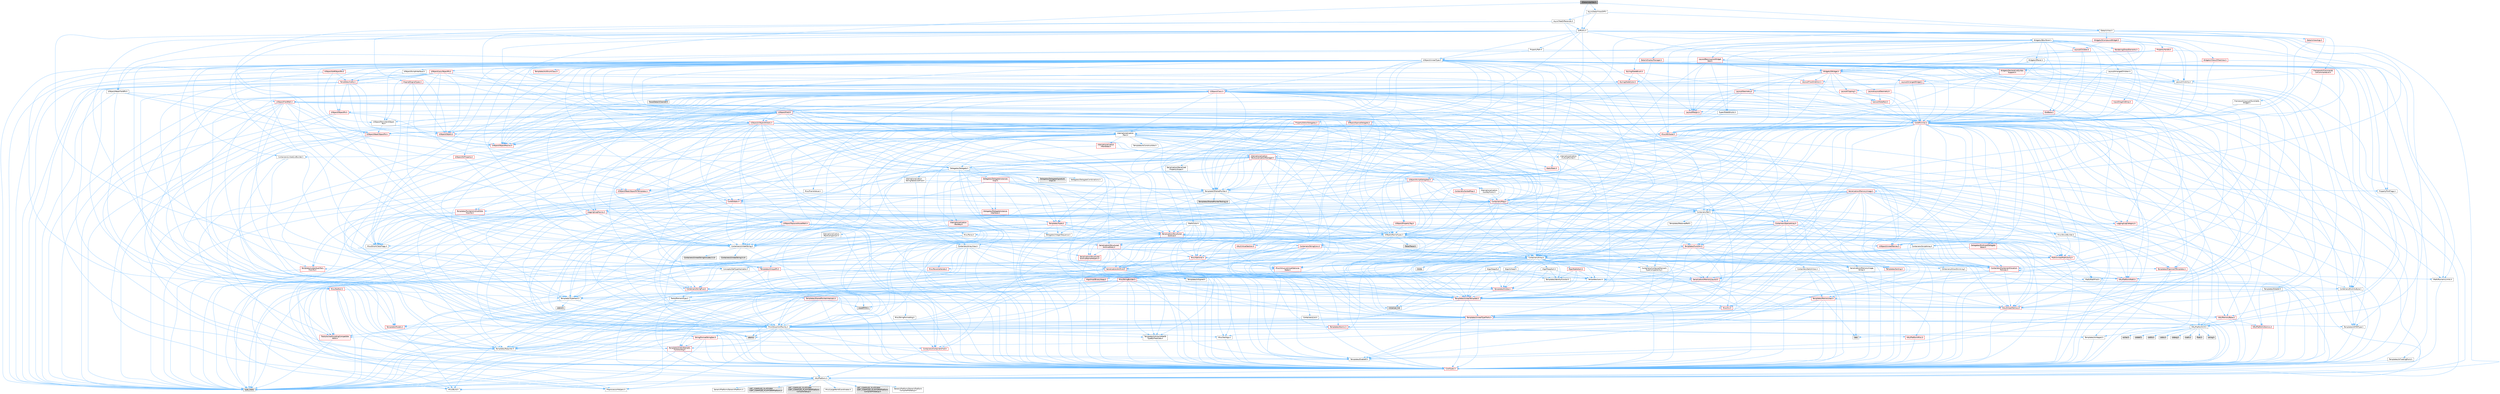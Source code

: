 digraph "SDetailsSplitter.h"
{
 // INTERACTIVE_SVG=YES
 // LATEX_PDF_SIZE
  bgcolor="transparent";
  edge [fontname=Helvetica,fontsize=10,labelfontname=Helvetica,labelfontsize=10];
  node [fontname=Helvetica,fontsize=10,shape=box,height=0.2,width=0.4];
  Node1 [id="Node000001",label="SDetailsSplitter.h",height=0.2,width=0.4,color="gray40", fillcolor="grey60", style="filled", fontcolor="black",tooltip=" "];
  Node1 -> Node2 [id="edge1_Node000001_Node000002",color="steelblue1",style="solid",tooltip=" "];
  Node2 [id="Node000002",label="AsyncDetailViewDiff.h",height=0.2,width=0.4,color="grey40", fillcolor="white", style="filled",URL="$dc/d54/AsyncDetailViewDiff_8h.html",tooltip=" "];
  Node2 -> Node3 [id="edge2_Node000002_Node000003",color="steelblue1",style="solid",tooltip=" "];
  Node3 [id="Node000003",label="AsyncTreeDifferences.h",height=0.2,width=0.4,color="grey40", fillcolor="white", style="filled",URL="$dd/d63/AsyncTreeDifferences_8h.html",tooltip=" "];
  Node3 -> Node4 [id="edge3_Node000003_Node000004",color="steelblue1",style="solid",tooltip=" "];
  Node4 [id="Node000004",label="DiffUtils.h",height=0.2,width=0.4,color="grey40", fillcolor="white", style="filled",URL="$d4/d91/DiffUtils_8h.html",tooltip=" "];
  Node4 -> Node5 [id="edge4_Node000004_Node000005",color="steelblue1",style="solid",tooltip=" "];
  Node5 [id="Node000005",label="Containers/Array.h",height=0.2,width=0.4,color="grey40", fillcolor="white", style="filled",URL="$df/dd0/Array_8h.html",tooltip=" "];
  Node5 -> Node6 [id="edge5_Node000005_Node000006",color="steelblue1",style="solid",tooltip=" "];
  Node6 [id="Node000006",label="CoreTypes.h",height=0.2,width=0.4,color="red", fillcolor="#FFF0F0", style="filled",URL="$dc/dec/CoreTypes_8h.html",tooltip=" "];
  Node6 -> Node7 [id="edge6_Node000006_Node000007",color="steelblue1",style="solid",tooltip=" "];
  Node7 [id="Node000007",label="HAL/Platform.h",height=0.2,width=0.4,color="grey40", fillcolor="white", style="filled",URL="$d9/dd0/Platform_8h.html",tooltip=" "];
  Node7 -> Node8 [id="edge7_Node000007_Node000008",color="steelblue1",style="solid",tooltip=" "];
  Node8 [id="Node000008",label="Misc/Build.h",height=0.2,width=0.4,color="grey40", fillcolor="white", style="filled",URL="$d3/dbb/Build_8h.html",tooltip=" "];
  Node7 -> Node9 [id="edge8_Node000007_Node000009",color="steelblue1",style="solid",tooltip=" "];
  Node9 [id="Node000009",label="Misc/LargeWorldCoordinates.h",height=0.2,width=0.4,color="grey40", fillcolor="white", style="filled",URL="$d2/dcb/LargeWorldCoordinates_8h.html",tooltip=" "];
  Node7 -> Node10 [id="edge9_Node000007_Node000010",color="steelblue1",style="solid",tooltip=" "];
  Node10 [id="Node000010",label="type_traits",height=0.2,width=0.4,color="grey60", fillcolor="#E0E0E0", style="filled",tooltip=" "];
  Node7 -> Node11 [id="edge10_Node000007_Node000011",color="steelblue1",style="solid",tooltip=" "];
  Node11 [id="Node000011",label="PreprocessorHelpers.h",height=0.2,width=0.4,color="grey40", fillcolor="white", style="filled",URL="$db/ddb/PreprocessorHelpers_8h.html",tooltip=" "];
  Node7 -> Node12 [id="edge11_Node000007_Node000012",color="steelblue1",style="solid",tooltip=" "];
  Node12 [id="Node000012",label="UBT_COMPILED_PLATFORM\l/UBT_COMPILED_PLATFORMPlatform\lCompilerPreSetup.h",height=0.2,width=0.4,color="grey60", fillcolor="#E0E0E0", style="filled",tooltip=" "];
  Node7 -> Node13 [id="edge12_Node000007_Node000013",color="steelblue1",style="solid",tooltip=" "];
  Node13 [id="Node000013",label="GenericPlatform/GenericPlatform\lCompilerPreSetup.h",height=0.2,width=0.4,color="grey40", fillcolor="white", style="filled",URL="$d9/dc8/GenericPlatformCompilerPreSetup_8h.html",tooltip=" "];
  Node7 -> Node14 [id="edge13_Node000007_Node000014",color="steelblue1",style="solid",tooltip=" "];
  Node14 [id="Node000014",label="GenericPlatform/GenericPlatform.h",height=0.2,width=0.4,color="grey40", fillcolor="white", style="filled",URL="$d6/d84/GenericPlatform_8h.html",tooltip=" "];
  Node7 -> Node15 [id="edge14_Node000007_Node000015",color="steelblue1",style="solid",tooltip=" "];
  Node15 [id="Node000015",label="UBT_COMPILED_PLATFORM\l/UBT_COMPILED_PLATFORMPlatform.h",height=0.2,width=0.4,color="grey60", fillcolor="#E0E0E0", style="filled",tooltip=" "];
  Node7 -> Node16 [id="edge15_Node000007_Node000016",color="steelblue1",style="solid",tooltip=" "];
  Node16 [id="Node000016",label="UBT_COMPILED_PLATFORM\l/UBT_COMPILED_PLATFORMPlatform\lCompilerSetup.h",height=0.2,width=0.4,color="grey60", fillcolor="#E0E0E0", style="filled",tooltip=" "];
  Node5 -> Node20 [id="edge16_Node000005_Node000020",color="steelblue1",style="solid",tooltip=" "];
  Node20 [id="Node000020",label="Misc/AssertionMacros.h",height=0.2,width=0.4,color="grey40", fillcolor="white", style="filled",URL="$d0/dfa/AssertionMacros_8h.html",tooltip=" "];
  Node20 -> Node6 [id="edge17_Node000020_Node000006",color="steelblue1",style="solid",tooltip=" "];
  Node20 -> Node7 [id="edge18_Node000020_Node000007",color="steelblue1",style="solid",tooltip=" "];
  Node20 -> Node21 [id="edge19_Node000020_Node000021",color="steelblue1",style="solid",tooltip=" "];
  Node21 [id="Node000021",label="HAL/PlatformMisc.h",height=0.2,width=0.4,color="red", fillcolor="#FFF0F0", style="filled",URL="$d0/df5/PlatformMisc_8h.html",tooltip=" "];
  Node21 -> Node6 [id="edge20_Node000021_Node000006",color="steelblue1",style="solid",tooltip=" "];
  Node20 -> Node11 [id="edge21_Node000020_Node000011",color="steelblue1",style="solid",tooltip=" "];
  Node20 -> Node57 [id="edge22_Node000020_Node000057",color="steelblue1",style="solid",tooltip=" "];
  Node57 [id="Node000057",label="Templates/EnableIf.h",height=0.2,width=0.4,color="grey40", fillcolor="white", style="filled",URL="$d7/d60/EnableIf_8h.html",tooltip=" "];
  Node57 -> Node6 [id="edge23_Node000057_Node000006",color="steelblue1",style="solid",tooltip=" "];
  Node20 -> Node58 [id="edge24_Node000020_Node000058",color="steelblue1",style="solid",tooltip=" "];
  Node58 [id="Node000058",label="Templates/IsArrayOrRefOf\lTypeByPredicate.h",height=0.2,width=0.4,color="grey40", fillcolor="white", style="filled",URL="$d6/da1/IsArrayOrRefOfTypeByPredicate_8h.html",tooltip=" "];
  Node58 -> Node6 [id="edge25_Node000058_Node000006",color="steelblue1",style="solid",tooltip=" "];
  Node20 -> Node59 [id="edge26_Node000020_Node000059",color="steelblue1",style="solid",tooltip=" "];
  Node59 [id="Node000059",label="Templates/IsValidVariadic\lFunctionArg.h",height=0.2,width=0.4,color="red", fillcolor="#FFF0F0", style="filled",URL="$d0/dc8/IsValidVariadicFunctionArg_8h.html",tooltip=" "];
  Node59 -> Node6 [id="edge27_Node000059_Node000006",color="steelblue1",style="solid",tooltip=" "];
  Node59 -> Node10 [id="edge28_Node000059_Node000010",color="steelblue1",style="solid",tooltip=" "];
  Node20 -> Node61 [id="edge29_Node000020_Node000061",color="steelblue1",style="solid",tooltip=" "];
  Node61 [id="Node000061",label="Traits/IsCharEncodingCompatible\lWith.h",height=0.2,width=0.4,color="red", fillcolor="#FFF0F0", style="filled",URL="$df/dd1/IsCharEncodingCompatibleWith_8h.html",tooltip=" "];
  Node61 -> Node10 [id="edge30_Node000061_Node000010",color="steelblue1",style="solid",tooltip=" "];
  Node20 -> Node63 [id="edge31_Node000020_Node000063",color="steelblue1",style="solid",tooltip=" "];
  Node63 [id="Node000063",label="Misc/VarArgs.h",height=0.2,width=0.4,color="grey40", fillcolor="white", style="filled",URL="$d5/d6f/VarArgs_8h.html",tooltip=" "];
  Node63 -> Node6 [id="edge32_Node000063_Node000006",color="steelblue1",style="solid",tooltip=" "];
  Node20 -> Node64 [id="edge33_Node000020_Node000064",color="steelblue1",style="solid",tooltip=" "];
  Node64 [id="Node000064",label="String/FormatStringSan.h",height=0.2,width=0.4,color="red", fillcolor="#FFF0F0", style="filled",URL="$d3/d8b/FormatStringSan_8h.html",tooltip=" "];
  Node64 -> Node10 [id="edge34_Node000064_Node000010",color="steelblue1",style="solid",tooltip=" "];
  Node64 -> Node6 [id="edge35_Node000064_Node000006",color="steelblue1",style="solid",tooltip=" "];
  Node64 -> Node65 [id="edge36_Node000064_Node000065",color="steelblue1",style="solid",tooltip=" "];
  Node65 [id="Node000065",label="Templates/Requires.h",height=0.2,width=0.4,color="grey40", fillcolor="white", style="filled",URL="$dc/d96/Requires_8h.html",tooltip=" "];
  Node65 -> Node57 [id="edge37_Node000065_Node000057",color="steelblue1",style="solid",tooltip=" "];
  Node65 -> Node10 [id="edge38_Node000065_Node000010",color="steelblue1",style="solid",tooltip=" "];
  Node64 -> Node59 [id="edge39_Node000064_Node000059",color="steelblue1",style="solid",tooltip=" "];
  Node64 -> Node29 [id="edge40_Node000064_Node000029",color="steelblue1",style="solid",tooltip=" "];
  Node29 [id="Node000029",label="Containers/ContainersFwd.h",height=0.2,width=0.4,color="red", fillcolor="#FFF0F0", style="filled",URL="$d4/d0a/ContainersFwd_8h.html",tooltip=" "];
  Node29 -> Node7 [id="edge41_Node000029_Node000007",color="steelblue1",style="solid",tooltip=" "];
  Node29 -> Node6 [id="edge42_Node000029_Node000006",color="steelblue1",style="solid",tooltip=" "];
  Node20 -> Node70 [id="edge43_Node000020_Node000070",color="steelblue1",style="solid",tooltip=" "];
  Node70 [id="Node000070",label="atomic",height=0.2,width=0.4,color="grey60", fillcolor="#E0E0E0", style="filled",tooltip=" "];
  Node5 -> Node71 [id="edge44_Node000005_Node000071",color="steelblue1",style="solid",tooltip=" "];
  Node71 [id="Node000071",label="Misc/IntrusiveUnsetOptional\lState.h",height=0.2,width=0.4,color="red", fillcolor="#FFF0F0", style="filled",URL="$d2/d0a/IntrusiveUnsetOptionalState_8h.html",tooltip=" "];
  Node5 -> Node73 [id="edge45_Node000005_Node000073",color="steelblue1",style="solid",tooltip=" "];
  Node73 [id="Node000073",label="Misc/ReverseIterate.h",height=0.2,width=0.4,color="red", fillcolor="#FFF0F0", style="filled",URL="$db/de3/ReverseIterate_8h.html",tooltip=" "];
  Node73 -> Node7 [id="edge46_Node000073_Node000007",color="steelblue1",style="solid",tooltip=" "];
  Node5 -> Node75 [id="edge47_Node000005_Node000075",color="steelblue1",style="solid",tooltip=" "];
  Node75 [id="Node000075",label="HAL/UnrealMemory.h",height=0.2,width=0.4,color="red", fillcolor="#FFF0F0", style="filled",URL="$d9/d96/UnrealMemory_8h.html",tooltip=" "];
  Node75 -> Node6 [id="edge48_Node000075_Node000006",color="steelblue1",style="solid",tooltip=" "];
  Node75 -> Node79 [id="edge49_Node000075_Node000079",color="steelblue1",style="solid",tooltip=" "];
  Node79 [id="Node000079",label="HAL/MemoryBase.h",height=0.2,width=0.4,color="red", fillcolor="#FFF0F0", style="filled",URL="$d6/d9f/MemoryBase_8h.html",tooltip=" "];
  Node79 -> Node6 [id="edge50_Node000079_Node000006",color="steelblue1",style="solid",tooltip=" "];
  Node79 -> Node50 [id="edge51_Node000079_Node000050",color="steelblue1",style="solid",tooltip=" "];
  Node50 [id="Node000050",label="HAL/PlatformAtomics.h",height=0.2,width=0.4,color="red", fillcolor="#FFF0F0", style="filled",URL="$d3/d36/PlatformAtomics_8h.html",tooltip=" "];
  Node50 -> Node6 [id="edge52_Node000050_Node000006",color="steelblue1",style="solid",tooltip=" "];
  Node79 -> Node33 [id="edge53_Node000079_Node000033",color="steelblue1",style="solid",tooltip=" "];
  Node33 [id="Node000033",label="HAL/PlatformCrt.h",height=0.2,width=0.4,color="grey40", fillcolor="white", style="filled",URL="$d8/d75/PlatformCrt_8h.html",tooltip=" "];
  Node33 -> Node34 [id="edge54_Node000033_Node000034",color="steelblue1",style="solid",tooltip=" "];
  Node34 [id="Node000034",label="new",height=0.2,width=0.4,color="grey60", fillcolor="#E0E0E0", style="filled",tooltip=" "];
  Node33 -> Node35 [id="edge55_Node000033_Node000035",color="steelblue1",style="solid",tooltip=" "];
  Node35 [id="Node000035",label="wchar.h",height=0.2,width=0.4,color="grey60", fillcolor="#E0E0E0", style="filled",tooltip=" "];
  Node33 -> Node36 [id="edge56_Node000033_Node000036",color="steelblue1",style="solid",tooltip=" "];
  Node36 [id="Node000036",label="stddef.h",height=0.2,width=0.4,color="grey60", fillcolor="#E0E0E0", style="filled",tooltip=" "];
  Node33 -> Node37 [id="edge57_Node000033_Node000037",color="steelblue1",style="solid",tooltip=" "];
  Node37 [id="Node000037",label="stdlib.h",height=0.2,width=0.4,color="grey60", fillcolor="#E0E0E0", style="filled",tooltip=" "];
  Node33 -> Node38 [id="edge58_Node000033_Node000038",color="steelblue1",style="solid",tooltip=" "];
  Node38 [id="Node000038",label="stdio.h",height=0.2,width=0.4,color="grey60", fillcolor="#E0E0E0", style="filled",tooltip=" "];
  Node33 -> Node39 [id="edge59_Node000033_Node000039",color="steelblue1",style="solid",tooltip=" "];
  Node39 [id="Node000039",label="stdarg.h",height=0.2,width=0.4,color="grey60", fillcolor="#E0E0E0", style="filled",tooltip=" "];
  Node33 -> Node40 [id="edge60_Node000033_Node000040",color="steelblue1",style="solid",tooltip=" "];
  Node40 [id="Node000040",label="math.h",height=0.2,width=0.4,color="grey60", fillcolor="#E0E0E0", style="filled",tooltip=" "];
  Node33 -> Node41 [id="edge61_Node000033_Node000041",color="steelblue1",style="solid",tooltip=" "];
  Node41 [id="Node000041",label="float.h",height=0.2,width=0.4,color="grey60", fillcolor="#E0E0E0", style="filled",tooltip=" "];
  Node33 -> Node42 [id="edge62_Node000033_Node000042",color="steelblue1",style="solid",tooltip=" "];
  Node42 [id="Node000042",label="string.h",height=0.2,width=0.4,color="grey60", fillcolor="#E0E0E0", style="filled",tooltip=" "];
  Node79 -> Node83 [id="edge63_Node000079_Node000083",color="steelblue1",style="solid",tooltip=" "];
  Node83 [id="Node000083",label="Templates/Atomic.h",height=0.2,width=0.4,color="red", fillcolor="#FFF0F0", style="filled",URL="$d3/d91/Atomic_8h.html",tooltip=" "];
  Node83 -> Node86 [id="edge64_Node000083_Node000086",color="steelblue1",style="solid",tooltip=" "];
  Node86 [id="Node000086",label="Templates/IsIntegral.h",height=0.2,width=0.4,color="grey40", fillcolor="white", style="filled",URL="$da/d64/IsIntegral_8h.html",tooltip=" "];
  Node86 -> Node6 [id="edge65_Node000086_Node000006",color="steelblue1",style="solid",tooltip=" "];
  Node83 -> Node70 [id="edge66_Node000083_Node000070",color="steelblue1",style="solid",tooltip=" "];
  Node5 -> Node96 [id="edge67_Node000005_Node000096",color="steelblue1",style="solid",tooltip=" "];
  Node96 [id="Node000096",label="Templates/UnrealTypeTraits.h",height=0.2,width=0.4,color="red", fillcolor="#FFF0F0", style="filled",URL="$d2/d2d/UnrealTypeTraits_8h.html",tooltip=" "];
  Node96 -> Node6 [id="edge68_Node000096_Node000006",color="steelblue1",style="solid",tooltip=" "];
  Node96 -> Node20 [id="edge69_Node000096_Node000020",color="steelblue1",style="solid",tooltip=" "];
  Node96 -> Node57 [id="edge70_Node000096_Node000057",color="steelblue1",style="solid",tooltip=" "];
  Node96 -> Node98 [id="edge71_Node000096_Node000098",color="steelblue1",style="solid",tooltip=" "];
  Node98 [id="Node000098",label="Templates/Models.h",height=0.2,width=0.4,color="red", fillcolor="#FFF0F0", style="filled",URL="$d3/d0c/Models_8h.html",tooltip=" "];
  Node96 -> Node99 [id="edge72_Node000096_Node000099",color="steelblue1",style="solid",tooltip=" "];
  Node99 [id="Node000099",label="Templates/IsPODType.h",height=0.2,width=0.4,color="grey40", fillcolor="white", style="filled",URL="$d7/db1/IsPODType_8h.html",tooltip=" "];
  Node99 -> Node6 [id="edge73_Node000099_Node000006",color="steelblue1",style="solid",tooltip=" "];
  Node5 -> Node101 [id="edge74_Node000005_Node000101",color="steelblue1",style="solid",tooltip=" "];
  Node101 [id="Node000101",label="Templates/UnrealTemplate.h",height=0.2,width=0.4,color="red", fillcolor="#FFF0F0", style="filled",URL="$d4/d24/UnrealTemplate_8h.html",tooltip=" "];
  Node101 -> Node6 [id="edge75_Node000101_Node000006",color="steelblue1",style="solid",tooltip=" "];
  Node101 -> Node75 [id="edge76_Node000101_Node000075",color="steelblue1",style="solid",tooltip=" "];
  Node101 -> Node96 [id="edge77_Node000101_Node000096",color="steelblue1",style="solid",tooltip=" "];
  Node101 -> Node65 [id="edge78_Node000101_Node000065",color="steelblue1",style="solid",tooltip=" "];
  Node101 -> Node10 [id="edge79_Node000101_Node000010",color="steelblue1",style="solid",tooltip=" "];
  Node5 -> Node107 [id="edge80_Node000005_Node000107",color="steelblue1",style="solid",tooltip=" "];
  Node107 [id="Node000107",label="Containers/AllowShrinking.h",height=0.2,width=0.4,color="grey40", fillcolor="white", style="filled",URL="$d7/d1a/AllowShrinking_8h.html",tooltip=" "];
  Node107 -> Node6 [id="edge81_Node000107_Node000006",color="steelblue1",style="solid",tooltip=" "];
  Node5 -> Node108 [id="edge82_Node000005_Node000108",color="steelblue1",style="solid",tooltip=" "];
  Node108 [id="Node000108",label="Containers/ContainerAllocation\lPolicies.h",height=0.2,width=0.4,color="red", fillcolor="#FFF0F0", style="filled",URL="$d7/dff/ContainerAllocationPolicies_8h.html",tooltip=" "];
  Node108 -> Node6 [id="edge83_Node000108_Node000006",color="steelblue1",style="solid",tooltip=" "];
  Node108 -> Node108 [id="edge84_Node000108_Node000108",color="steelblue1",style="solid",tooltip=" "];
  Node108 -> Node110 [id="edge85_Node000108_Node000110",color="steelblue1",style="solid",tooltip=" "];
  Node110 [id="Node000110",label="HAL/PlatformMath.h",height=0.2,width=0.4,color="red", fillcolor="#FFF0F0", style="filled",URL="$dc/d53/PlatformMath_8h.html",tooltip=" "];
  Node110 -> Node6 [id="edge86_Node000110_Node000006",color="steelblue1",style="solid",tooltip=" "];
  Node108 -> Node75 [id="edge87_Node000108_Node000075",color="steelblue1",style="solid",tooltip=" "];
  Node108 -> Node43 [id="edge88_Node000108_Node000043",color="steelblue1",style="solid",tooltip=" "];
  Node43 [id="Node000043",label="Math/NumericLimits.h",height=0.2,width=0.4,color="grey40", fillcolor="white", style="filled",URL="$df/d1b/NumericLimits_8h.html",tooltip=" "];
  Node43 -> Node6 [id="edge89_Node000043_Node000006",color="steelblue1",style="solid",tooltip=" "];
  Node108 -> Node20 [id="edge90_Node000108_Node000020",color="steelblue1",style="solid",tooltip=" "];
  Node108 -> Node119 [id="edge91_Node000108_Node000119",color="steelblue1",style="solid",tooltip=" "];
  Node119 [id="Node000119",label="Templates/MemoryOps.h",height=0.2,width=0.4,color="red", fillcolor="#FFF0F0", style="filled",URL="$db/dea/MemoryOps_8h.html",tooltip=" "];
  Node119 -> Node6 [id="edge92_Node000119_Node000006",color="steelblue1",style="solid",tooltip=" "];
  Node119 -> Node75 [id="edge93_Node000119_Node000075",color="steelblue1",style="solid",tooltip=" "];
  Node119 -> Node65 [id="edge94_Node000119_Node000065",color="steelblue1",style="solid",tooltip=" "];
  Node119 -> Node96 [id="edge95_Node000119_Node000096",color="steelblue1",style="solid",tooltip=" "];
  Node119 -> Node34 [id="edge96_Node000119_Node000034",color="steelblue1",style="solid",tooltip=" "];
  Node119 -> Node10 [id="edge97_Node000119_Node000010",color="steelblue1",style="solid",tooltip=" "];
  Node108 -> Node10 [id="edge98_Node000108_Node000010",color="steelblue1",style="solid",tooltip=" "];
  Node5 -> Node120 [id="edge99_Node000005_Node000120",color="steelblue1",style="solid",tooltip=" "];
  Node120 [id="Node000120",label="Containers/ContainerElement\lTypeCompatibility.h",height=0.2,width=0.4,color="grey40", fillcolor="white", style="filled",URL="$df/ddf/ContainerElementTypeCompatibility_8h.html",tooltip=" "];
  Node120 -> Node6 [id="edge100_Node000120_Node000006",color="steelblue1",style="solid",tooltip=" "];
  Node120 -> Node96 [id="edge101_Node000120_Node000096",color="steelblue1",style="solid",tooltip=" "];
  Node5 -> Node121 [id="edge102_Node000005_Node000121",color="steelblue1",style="solid",tooltip=" "];
  Node121 [id="Node000121",label="Serialization/Archive.h",height=0.2,width=0.4,color="red", fillcolor="#FFF0F0", style="filled",URL="$d7/d3b/Archive_8h.html",tooltip=" "];
  Node121 -> Node6 [id="edge103_Node000121_Node000006",color="steelblue1",style="solid",tooltip=" "];
  Node121 -> Node30 [id="edge104_Node000121_Node000030",color="steelblue1",style="solid",tooltip=" "];
  Node30 [id="Node000030",label="Math/MathFwd.h",height=0.2,width=0.4,color="grey40", fillcolor="white", style="filled",URL="$d2/d10/MathFwd_8h.html",tooltip=" "];
  Node30 -> Node7 [id="edge105_Node000030_Node000007",color="steelblue1",style="solid",tooltip=" "];
  Node121 -> Node20 [id="edge106_Node000121_Node000020",color="steelblue1",style="solid",tooltip=" "];
  Node121 -> Node8 [id="edge107_Node000121_Node000008",color="steelblue1",style="solid",tooltip=" "];
  Node121 -> Node63 [id="edge108_Node000121_Node000063",color="steelblue1",style="solid",tooltip=" "];
  Node121 -> Node57 [id="edge109_Node000121_Node000057",color="steelblue1",style="solid",tooltip=" "];
  Node121 -> Node58 [id="edge110_Node000121_Node000058",color="steelblue1",style="solid",tooltip=" "];
  Node121 -> Node115 [id="edge111_Node000121_Node000115",color="steelblue1",style="solid",tooltip=" "];
  Node115 [id="Node000115",label="Templates/IsSigned.h",height=0.2,width=0.4,color="grey40", fillcolor="white", style="filled",URL="$d8/dd8/IsSigned_8h.html",tooltip=" "];
  Node115 -> Node6 [id="edge112_Node000115_Node000006",color="steelblue1",style="solid",tooltip=" "];
  Node121 -> Node59 [id="edge113_Node000121_Node000059",color="steelblue1",style="solid",tooltip=" "];
  Node121 -> Node101 [id="edge114_Node000121_Node000101",color="steelblue1",style="solid",tooltip=" "];
  Node121 -> Node61 [id="edge115_Node000121_Node000061",color="steelblue1",style="solid",tooltip=" "];
  Node5 -> Node131 [id="edge116_Node000005_Node000131",color="steelblue1",style="solid",tooltip=" "];
  Node131 [id="Node000131",label="Serialization/MemoryImage\lWriter.h",height=0.2,width=0.4,color="grey40", fillcolor="white", style="filled",URL="$d0/d08/MemoryImageWriter_8h.html",tooltip=" "];
  Node131 -> Node6 [id="edge117_Node000131_Node000006",color="steelblue1",style="solid",tooltip=" "];
  Node131 -> Node132 [id="edge118_Node000131_Node000132",color="steelblue1",style="solid",tooltip=" "];
  Node132 [id="Node000132",label="Serialization/MemoryLayout.h",height=0.2,width=0.4,color="red", fillcolor="#FFF0F0", style="filled",URL="$d7/d66/MemoryLayout_8h.html",tooltip=" "];
  Node132 -> Node135 [id="edge119_Node000132_Node000135",color="steelblue1",style="solid",tooltip=" "];
  Node135 [id="Node000135",label="Containers/EnumAsByte.h",height=0.2,width=0.4,color="grey40", fillcolor="white", style="filled",URL="$d6/d9a/EnumAsByte_8h.html",tooltip=" "];
  Node135 -> Node6 [id="edge120_Node000135_Node000006",color="steelblue1",style="solid",tooltip=" "];
  Node135 -> Node99 [id="edge121_Node000135_Node000099",color="steelblue1",style="solid",tooltip=" "];
  Node135 -> Node136 [id="edge122_Node000135_Node000136",color="steelblue1",style="solid",tooltip=" "];
  Node136 [id="Node000136",label="Templates/TypeHash.h",height=0.2,width=0.4,color="grey40", fillcolor="white", style="filled",URL="$d1/d62/TypeHash_8h.html",tooltip=" "];
  Node136 -> Node6 [id="edge123_Node000136_Node000006",color="steelblue1",style="solid",tooltip=" "];
  Node136 -> Node65 [id="edge124_Node000136_Node000065",color="steelblue1",style="solid",tooltip=" "];
  Node136 -> Node137 [id="edge125_Node000136_Node000137",color="steelblue1",style="solid",tooltip=" "];
  Node137 [id="Node000137",label="Misc/Crc.h",height=0.2,width=0.4,color="red", fillcolor="#FFF0F0", style="filled",URL="$d4/dd2/Crc_8h.html",tooltip=" "];
  Node137 -> Node6 [id="edge126_Node000137_Node000006",color="steelblue1",style="solid",tooltip=" "];
  Node137 -> Node20 [id="edge127_Node000137_Node000020",color="steelblue1",style="solid",tooltip=" "];
  Node137 -> Node96 [id="edge128_Node000137_Node000096",color="steelblue1",style="solid",tooltip=" "];
  Node136 -> Node142 [id="edge129_Node000136_Node000142",color="steelblue1",style="solid",tooltip=" "];
  Node142 [id="Node000142",label="stdint.h",height=0.2,width=0.4,color="grey60", fillcolor="#E0E0E0", style="filled",tooltip=" "];
  Node136 -> Node10 [id="edge130_Node000136_Node000010",color="steelblue1",style="solid",tooltip=" "];
  Node132 -> Node23 [id="edge131_Node000132_Node000023",color="steelblue1",style="solid",tooltip=" "];
  Node23 [id="Node000023",label="Containers/StringFwd.h",height=0.2,width=0.4,color="red", fillcolor="#FFF0F0", style="filled",URL="$df/d37/StringFwd_8h.html",tooltip=" "];
  Node23 -> Node6 [id="edge132_Node000023_Node000006",color="steelblue1",style="solid",tooltip=" "];
  Node23 -> Node24 [id="edge133_Node000023_Node000024",color="steelblue1",style="solid",tooltip=" "];
  Node24 [id="Node000024",label="Traits/ElementType.h",height=0.2,width=0.4,color="grey40", fillcolor="white", style="filled",URL="$d5/d4f/ElementType_8h.html",tooltip=" "];
  Node24 -> Node7 [id="edge134_Node000024_Node000007",color="steelblue1",style="solid",tooltip=" "];
  Node24 -> Node25 [id="edge135_Node000024_Node000025",color="steelblue1",style="solid",tooltip=" "];
  Node25 [id="Node000025",label="initializer_list",height=0.2,width=0.4,color="grey60", fillcolor="#E0E0E0", style="filled",tooltip=" "];
  Node24 -> Node10 [id="edge136_Node000024_Node000010",color="steelblue1",style="solid",tooltip=" "];
  Node132 -> Node75 [id="edge137_Node000132_Node000075",color="steelblue1",style="solid",tooltip=" "];
  Node132 -> Node57 [id="edge138_Node000132_Node000057",color="steelblue1",style="solid",tooltip=" "];
  Node132 -> Node98 [id="edge139_Node000132_Node000098",color="steelblue1",style="solid",tooltip=" "];
  Node132 -> Node101 [id="edge140_Node000132_Node000101",color="steelblue1",style="solid",tooltip=" "];
  Node5 -> Node145 [id="edge141_Node000005_Node000145",color="steelblue1",style="solid",tooltip=" "];
  Node145 [id="Node000145",label="Algo/Heapify.h",height=0.2,width=0.4,color="grey40", fillcolor="white", style="filled",URL="$d0/d2a/Heapify_8h.html",tooltip=" "];
  Node145 -> Node146 [id="edge142_Node000145_Node000146",color="steelblue1",style="solid",tooltip=" "];
  Node146 [id="Node000146",label="Algo/Impl/BinaryHeap.h",height=0.2,width=0.4,color="red", fillcolor="#FFF0F0", style="filled",URL="$d7/da3/Algo_2Impl_2BinaryHeap_8h.html",tooltip=" "];
  Node146 -> Node147 [id="edge143_Node000146_Node000147",color="steelblue1",style="solid",tooltip=" "];
  Node147 [id="Node000147",label="Templates/Invoke.h",height=0.2,width=0.4,color="red", fillcolor="#FFF0F0", style="filled",URL="$d7/deb/Invoke_8h.html",tooltip=" "];
  Node147 -> Node6 [id="edge144_Node000147_Node000006",color="steelblue1",style="solid",tooltip=" "];
  Node147 -> Node101 [id="edge145_Node000147_Node000101",color="steelblue1",style="solid",tooltip=" "];
  Node147 -> Node10 [id="edge146_Node000147_Node000010",color="steelblue1",style="solid",tooltip=" "];
  Node146 -> Node10 [id="edge147_Node000146_Node000010",color="steelblue1",style="solid",tooltip=" "];
  Node145 -> Node151 [id="edge148_Node000145_Node000151",color="steelblue1",style="solid",tooltip=" "];
  Node151 [id="Node000151",label="Templates/IdentityFunctor.h",height=0.2,width=0.4,color="grey40", fillcolor="white", style="filled",URL="$d7/d2e/IdentityFunctor_8h.html",tooltip=" "];
  Node151 -> Node7 [id="edge149_Node000151_Node000007",color="steelblue1",style="solid",tooltip=" "];
  Node145 -> Node147 [id="edge150_Node000145_Node000147",color="steelblue1",style="solid",tooltip=" "];
  Node145 -> Node152 [id="edge151_Node000145_Node000152",color="steelblue1",style="solid",tooltip=" "];
  Node152 [id="Node000152",label="Templates/Less.h",height=0.2,width=0.4,color="grey40", fillcolor="white", style="filled",URL="$de/dc8/Less_8h.html",tooltip=" "];
  Node152 -> Node6 [id="edge152_Node000152_Node000006",color="steelblue1",style="solid",tooltip=" "];
  Node152 -> Node101 [id="edge153_Node000152_Node000101",color="steelblue1",style="solid",tooltip=" "];
  Node145 -> Node101 [id="edge154_Node000145_Node000101",color="steelblue1",style="solid",tooltip=" "];
  Node5 -> Node153 [id="edge155_Node000005_Node000153",color="steelblue1",style="solid",tooltip=" "];
  Node153 [id="Node000153",label="Algo/HeapSort.h",height=0.2,width=0.4,color="grey40", fillcolor="white", style="filled",URL="$d3/d92/HeapSort_8h.html",tooltip=" "];
  Node153 -> Node146 [id="edge156_Node000153_Node000146",color="steelblue1",style="solid",tooltip=" "];
  Node153 -> Node151 [id="edge157_Node000153_Node000151",color="steelblue1",style="solid",tooltip=" "];
  Node153 -> Node152 [id="edge158_Node000153_Node000152",color="steelblue1",style="solid",tooltip=" "];
  Node153 -> Node101 [id="edge159_Node000153_Node000101",color="steelblue1",style="solid",tooltip=" "];
  Node5 -> Node154 [id="edge160_Node000005_Node000154",color="steelblue1",style="solid",tooltip=" "];
  Node154 [id="Node000154",label="Algo/IsHeap.h",height=0.2,width=0.4,color="grey40", fillcolor="white", style="filled",URL="$de/d32/IsHeap_8h.html",tooltip=" "];
  Node154 -> Node146 [id="edge161_Node000154_Node000146",color="steelblue1",style="solid",tooltip=" "];
  Node154 -> Node151 [id="edge162_Node000154_Node000151",color="steelblue1",style="solid",tooltip=" "];
  Node154 -> Node147 [id="edge163_Node000154_Node000147",color="steelblue1",style="solid",tooltip=" "];
  Node154 -> Node152 [id="edge164_Node000154_Node000152",color="steelblue1",style="solid",tooltip=" "];
  Node154 -> Node101 [id="edge165_Node000154_Node000101",color="steelblue1",style="solid",tooltip=" "];
  Node5 -> Node146 [id="edge166_Node000005_Node000146",color="steelblue1",style="solid",tooltip=" "];
  Node5 -> Node155 [id="edge167_Node000005_Node000155",color="steelblue1",style="solid",tooltip=" "];
  Node155 [id="Node000155",label="Algo/StableSort.h",height=0.2,width=0.4,color="red", fillcolor="#FFF0F0", style="filled",URL="$d7/d3c/StableSort_8h.html",tooltip=" "];
  Node155 -> Node151 [id="edge168_Node000155_Node000151",color="steelblue1",style="solid",tooltip=" "];
  Node155 -> Node147 [id="edge169_Node000155_Node000147",color="steelblue1",style="solid",tooltip=" "];
  Node155 -> Node152 [id="edge170_Node000155_Node000152",color="steelblue1",style="solid",tooltip=" "];
  Node155 -> Node101 [id="edge171_Node000155_Node000101",color="steelblue1",style="solid",tooltip=" "];
  Node5 -> Node158 [id="edge172_Node000005_Node000158",color="steelblue1",style="solid",tooltip=" "];
  Node158 [id="Node000158",label="Concepts/GetTypeHashable.h",height=0.2,width=0.4,color="grey40", fillcolor="white", style="filled",URL="$d3/da2/GetTypeHashable_8h.html",tooltip=" "];
  Node158 -> Node6 [id="edge173_Node000158_Node000006",color="steelblue1",style="solid",tooltip=" "];
  Node158 -> Node136 [id="edge174_Node000158_Node000136",color="steelblue1",style="solid",tooltip=" "];
  Node5 -> Node151 [id="edge175_Node000005_Node000151",color="steelblue1",style="solid",tooltip=" "];
  Node5 -> Node147 [id="edge176_Node000005_Node000147",color="steelblue1",style="solid",tooltip=" "];
  Node5 -> Node152 [id="edge177_Node000005_Node000152",color="steelblue1",style="solid",tooltip=" "];
  Node5 -> Node159 [id="edge178_Node000005_Node000159",color="steelblue1",style="solid",tooltip=" "];
  Node159 [id="Node000159",label="Templates/LosesQualifiers\lFromTo.h",height=0.2,width=0.4,color="red", fillcolor="#FFF0F0", style="filled",URL="$d2/db3/LosesQualifiersFromTo_8h.html",tooltip=" "];
  Node159 -> Node10 [id="edge179_Node000159_Node000010",color="steelblue1",style="solid",tooltip=" "];
  Node5 -> Node65 [id="edge180_Node000005_Node000065",color="steelblue1",style="solid",tooltip=" "];
  Node5 -> Node160 [id="edge181_Node000005_Node000160",color="steelblue1",style="solid",tooltip=" "];
  Node160 [id="Node000160",label="Templates/Sorting.h",height=0.2,width=0.4,color="red", fillcolor="#FFF0F0", style="filled",URL="$d3/d9e/Sorting_8h.html",tooltip=" "];
  Node160 -> Node6 [id="edge182_Node000160_Node000006",color="steelblue1",style="solid",tooltip=" "];
  Node160 -> Node110 [id="edge183_Node000160_Node000110",color="steelblue1",style="solid",tooltip=" "];
  Node160 -> Node152 [id="edge184_Node000160_Node000152",color="steelblue1",style="solid",tooltip=" "];
  Node5 -> Node164 [id="edge185_Node000005_Node000164",color="steelblue1",style="solid",tooltip=" "];
  Node164 [id="Node000164",label="Templates/AlignmentTemplates.h",height=0.2,width=0.4,color="red", fillcolor="#FFF0F0", style="filled",URL="$dd/d32/AlignmentTemplates_8h.html",tooltip=" "];
  Node164 -> Node6 [id="edge186_Node000164_Node000006",color="steelblue1",style="solid",tooltip=" "];
  Node164 -> Node86 [id="edge187_Node000164_Node000086",color="steelblue1",style="solid",tooltip=" "];
  Node5 -> Node24 [id="edge188_Node000005_Node000024",color="steelblue1",style="solid",tooltip=" "];
  Node5 -> Node116 [id="edge189_Node000005_Node000116",color="steelblue1",style="solid",tooltip=" "];
  Node116 [id="Node000116",label="limits",height=0.2,width=0.4,color="grey60", fillcolor="#E0E0E0", style="filled",tooltip=" "];
  Node5 -> Node10 [id="edge190_Node000005_Node000010",color="steelblue1",style="solid",tooltip=" "];
  Node4 -> Node165 [id="edge191_Node000004_Node000165",color="steelblue1",style="solid",tooltip=" "];
  Node165 [id="Node000165",label="Containers/Set.h",height=0.2,width=0.4,color="grey40", fillcolor="white", style="filled",URL="$d4/d45/Set_8h.html",tooltip=" "];
  Node165 -> Node108 [id="edge192_Node000165_Node000108",color="steelblue1",style="solid",tooltip=" "];
  Node165 -> Node120 [id="edge193_Node000165_Node000120",color="steelblue1",style="solid",tooltip=" "];
  Node165 -> Node166 [id="edge194_Node000165_Node000166",color="steelblue1",style="solid",tooltip=" "];
  Node166 [id="Node000166",label="Containers/SetUtilities.h",height=0.2,width=0.4,color="grey40", fillcolor="white", style="filled",URL="$dc/de5/SetUtilities_8h.html",tooltip=" "];
  Node166 -> Node6 [id="edge195_Node000166_Node000006",color="steelblue1",style="solid",tooltip=" "];
  Node166 -> Node132 [id="edge196_Node000166_Node000132",color="steelblue1",style="solid",tooltip=" "];
  Node166 -> Node119 [id="edge197_Node000166_Node000119",color="steelblue1",style="solid",tooltip=" "];
  Node166 -> Node96 [id="edge198_Node000166_Node000096",color="steelblue1",style="solid",tooltip=" "];
  Node165 -> Node167 [id="edge199_Node000165_Node000167",color="steelblue1",style="solid",tooltip=" "];
  Node167 [id="Node000167",label="Containers/SparseArray.h",height=0.2,width=0.4,color="red", fillcolor="#FFF0F0", style="filled",URL="$d5/dbf/SparseArray_8h.html",tooltip=" "];
  Node167 -> Node6 [id="edge200_Node000167_Node000006",color="steelblue1",style="solid",tooltip=" "];
  Node167 -> Node20 [id="edge201_Node000167_Node000020",color="steelblue1",style="solid",tooltip=" "];
  Node167 -> Node75 [id="edge202_Node000167_Node000075",color="steelblue1",style="solid",tooltip=" "];
  Node167 -> Node96 [id="edge203_Node000167_Node000096",color="steelblue1",style="solid",tooltip=" "];
  Node167 -> Node101 [id="edge204_Node000167_Node000101",color="steelblue1",style="solid",tooltip=" "];
  Node167 -> Node108 [id="edge205_Node000167_Node000108",color="steelblue1",style="solid",tooltip=" "];
  Node167 -> Node152 [id="edge206_Node000167_Node000152",color="steelblue1",style="solid",tooltip=" "];
  Node167 -> Node5 [id="edge207_Node000167_Node000005",color="steelblue1",style="solid",tooltip=" "];
  Node167 -> Node163 [id="edge208_Node000167_Node000163",color="steelblue1",style="solid",tooltip=" "];
  Node163 [id="Node000163",label="Math/UnrealMathUtility.h",height=0.2,width=0.4,color="red", fillcolor="#FFF0F0", style="filled",URL="$db/db8/UnrealMathUtility_8h.html",tooltip=" "];
  Node163 -> Node6 [id="edge209_Node000163_Node000006",color="steelblue1",style="solid",tooltip=" "];
  Node163 -> Node20 [id="edge210_Node000163_Node000020",color="steelblue1",style="solid",tooltip=" "];
  Node163 -> Node110 [id="edge211_Node000163_Node000110",color="steelblue1",style="solid",tooltip=" "];
  Node163 -> Node30 [id="edge212_Node000163_Node000030",color="steelblue1",style="solid",tooltip=" "];
  Node163 -> Node65 [id="edge213_Node000163_Node000065",color="steelblue1",style="solid",tooltip=" "];
  Node167 -> Node168 [id="edge214_Node000167_Node000168",color="steelblue1",style="solid",tooltip=" "];
  Node168 [id="Node000168",label="Containers/ScriptArray.h",height=0.2,width=0.4,color="grey40", fillcolor="white", style="filled",URL="$dc/daf/ScriptArray_8h.html",tooltip=" "];
  Node168 -> Node6 [id="edge215_Node000168_Node000006",color="steelblue1",style="solid",tooltip=" "];
  Node168 -> Node20 [id="edge216_Node000168_Node000020",color="steelblue1",style="solid",tooltip=" "];
  Node168 -> Node75 [id="edge217_Node000168_Node000075",color="steelblue1",style="solid",tooltip=" "];
  Node168 -> Node107 [id="edge218_Node000168_Node000107",color="steelblue1",style="solid",tooltip=" "];
  Node168 -> Node108 [id="edge219_Node000168_Node000108",color="steelblue1",style="solid",tooltip=" "];
  Node168 -> Node5 [id="edge220_Node000168_Node000005",color="steelblue1",style="solid",tooltip=" "];
  Node168 -> Node25 [id="edge221_Node000168_Node000025",color="steelblue1",style="solid",tooltip=" "];
  Node167 -> Node170 [id="edge222_Node000167_Node000170",color="steelblue1",style="solid",tooltip=" "];
  Node170 [id="Node000170",label="Serialization/Structured\lArchive.h",height=0.2,width=0.4,color="red", fillcolor="#FFF0F0", style="filled",URL="$d9/d1e/StructuredArchive_8h.html",tooltip=" "];
  Node170 -> Node5 [id="edge223_Node000170_Node000005",color="steelblue1",style="solid",tooltip=" "];
  Node170 -> Node108 [id="edge224_Node000170_Node000108",color="steelblue1",style="solid",tooltip=" "];
  Node170 -> Node6 [id="edge225_Node000170_Node000006",color="steelblue1",style="solid",tooltip=" "];
  Node170 -> Node8 [id="edge226_Node000170_Node000008",color="steelblue1",style="solid",tooltip=" "];
  Node170 -> Node121 [id="edge227_Node000170_Node000121",color="steelblue1",style="solid",tooltip=" "];
  Node170 -> Node173 [id="edge228_Node000170_Node000173",color="steelblue1",style="solid",tooltip=" "];
  Node173 [id="Node000173",label="Serialization/Structured\lArchiveNameHelpers.h",height=0.2,width=0.4,color="red", fillcolor="#FFF0F0", style="filled",URL="$d0/d7b/StructuredArchiveNameHelpers_8h.html",tooltip=" "];
  Node173 -> Node6 [id="edge229_Node000173_Node000006",color="steelblue1",style="solid",tooltip=" "];
  Node170 -> Node177 [id="edge230_Node000170_Node000177",color="steelblue1",style="solid",tooltip=" "];
  Node177 [id="Node000177",label="Serialization/Structured\lArchiveSlots.h",height=0.2,width=0.4,color="red", fillcolor="#FFF0F0", style="filled",URL="$d2/d87/StructuredArchiveSlots_8h.html",tooltip=" "];
  Node177 -> Node5 [id="edge231_Node000177_Node000005",color="steelblue1",style="solid",tooltip=" "];
  Node177 -> Node6 [id="edge232_Node000177_Node000006",color="steelblue1",style="solid",tooltip=" "];
  Node177 -> Node8 [id="edge233_Node000177_Node000008",color="steelblue1",style="solid",tooltip=" "];
  Node177 -> Node178 [id="edge234_Node000177_Node000178",color="steelblue1",style="solid",tooltip=" "];
  Node178 [id="Node000178",label="Misc/Optional.h",height=0.2,width=0.4,color="red", fillcolor="#FFF0F0", style="filled",URL="$d2/dae/Optional_8h.html",tooltip=" "];
  Node178 -> Node6 [id="edge235_Node000178_Node000006",color="steelblue1",style="solid",tooltip=" "];
  Node178 -> Node20 [id="edge236_Node000178_Node000020",color="steelblue1",style="solid",tooltip=" "];
  Node178 -> Node71 [id="edge237_Node000178_Node000071",color="steelblue1",style="solid",tooltip=" "];
  Node178 -> Node119 [id="edge238_Node000178_Node000119",color="steelblue1",style="solid",tooltip=" "];
  Node178 -> Node101 [id="edge239_Node000178_Node000101",color="steelblue1",style="solid",tooltip=" "];
  Node178 -> Node121 [id="edge240_Node000178_Node000121",color="steelblue1",style="solid",tooltip=" "];
  Node177 -> Node121 [id="edge241_Node000177_Node000121",color="steelblue1",style="solid",tooltip=" "];
  Node177 -> Node173 [id="edge242_Node000177_Node000173",color="steelblue1",style="solid",tooltip=" "];
  Node177 -> Node57 [id="edge243_Node000177_Node000057",color="steelblue1",style="solid",tooltip=" "];
  Node167 -> Node131 [id="edge244_Node000167_Node000131",color="steelblue1",style="solid",tooltip=" "];
  Node167 -> Node186 [id="edge245_Node000167_Node000186",color="steelblue1",style="solid",tooltip=" "];
  Node186 [id="Node000186",label="Containers/UnrealString.h",height=0.2,width=0.4,color="grey40", fillcolor="white", style="filled",URL="$d5/dba/UnrealString_8h.html",tooltip=" "];
  Node186 -> Node187 [id="edge246_Node000186_Node000187",color="steelblue1",style="solid",tooltip=" "];
  Node187 [id="Node000187",label="Containers/UnrealStringIncludes.h.inl",height=0.2,width=0.4,color="grey60", fillcolor="#E0E0E0", style="filled",tooltip=" "];
  Node186 -> Node188 [id="edge247_Node000186_Node000188",color="steelblue1",style="solid",tooltip=" "];
  Node188 [id="Node000188",label="Containers/UnrealString.h.inl",height=0.2,width=0.4,color="grey60", fillcolor="#E0E0E0", style="filled",tooltip=" "];
  Node186 -> Node189 [id="edge248_Node000186_Node000189",color="steelblue1",style="solid",tooltip=" "];
  Node189 [id="Node000189",label="Misc/StringFormatArg.h",height=0.2,width=0.4,color="grey40", fillcolor="white", style="filled",URL="$d2/d16/StringFormatArg_8h.html",tooltip=" "];
  Node189 -> Node29 [id="edge249_Node000189_Node000029",color="steelblue1",style="solid",tooltip=" "];
  Node167 -> Node71 [id="edge250_Node000167_Node000071",color="steelblue1",style="solid",tooltip=" "];
  Node165 -> Node29 [id="edge251_Node000165_Node000029",color="steelblue1",style="solid",tooltip=" "];
  Node165 -> Node163 [id="edge252_Node000165_Node000163",color="steelblue1",style="solid",tooltip=" "];
  Node165 -> Node20 [id="edge253_Node000165_Node000020",color="steelblue1",style="solid",tooltip=" "];
  Node165 -> Node190 [id="edge254_Node000165_Node000190",color="steelblue1",style="solid",tooltip=" "];
  Node190 [id="Node000190",label="Misc/StructBuilder.h",height=0.2,width=0.4,color="grey40", fillcolor="white", style="filled",URL="$d9/db3/StructBuilder_8h.html",tooltip=" "];
  Node190 -> Node6 [id="edge255_Node000190_Node000006",color="steelblue1",style="solid",tooltip=" "];
  Node190 -> Node163 [id="edge256_Node000190_Node000163",color="steelblue1",style="solid",tooltip=" "];
  Node190 -> Node164 [id="edge257_Node000190_Node000164",color="steelblue1",style="solid",tooltip=" "];
  Node165 -> Node131 [id="edge258_Node000165_Node000131",color="steelblue1",style="solid",tooltip=" "];
  Node165 -> Node170 [id="edge259_Node000165_Node000170",color="steelblue1",style="solid",tooltip=" "];
  Node165 -> Node191 [id="edge260_Node000165_Node000191",color="steelblue1",style="solid",tooltip=" "];
  Node191 [id="Node000191",label="Templates/Function.h",height=0.2,width=0.4,color="red", fillcolor="#FFF0F0", style="filled",URL="$df/df5/Function_8h.html",tooltip=" "];
  Node191 -> Node6 [id="edge261_Node000191_Node000006",color="steelblue1",style="solid",tooltip=" "];
  Node191 -> Node20 [id="edge262_Node000191_Node000020",color="steelblue1",style="solid",tooltip=" "];
  Node191 -> Node71 [id="edge263_Node000191_Node000071",color="steelblue1",style="solid",tooltip=" "];
  Node191 -> Node75 [id="edge264_Node000191_Node000075",color="steelblue1",style="solid",tooltip=" "];
  Node191 -> Node96 [id="edge265_Node000191_Node000096",color="steelblue1",style="solid",tooltip=" "];
  Node191 -> Node147 [id="edge266_Node000191_Node000147",color="steelblue1",style="solid",tooltip=" "];
  Node191 -> Node101 [id="edge267_Node000191_Node000101",color="steelblue1",style="solid",tooltip=" "];
  Node191 -> Node65 [id="edge268_Node000191_Node000065",color="steelblue1",style="solid",tooltip=" "];
  Node191 -> Node163 [id="edge269_Node000191_Node000163",color="steelblue1",style="solid",tooltip=" "];
  Node191 -> Node34 [id="edge270_Node000191_Node000034",color="steelblue1",style="solid",tooltip=" "];
  Node191 -> Node10 [id="edge271_Node000191_Node000010",color="steelblue1",style="solid",tooltip=" "];
  Node165 -> Node193 [id="edge272_Node000165_Node000193",color="steelblue1",style="solid",tooltip=" "];
  Node193 [id="Node000193",label="Templates/RetainedRef.h",height=0.2,width=0.4,color="grey40", fillcolor="white", style="filled",URL="$d1/dac/RetainedRef_8h.html",tooltip=" "];
  Node165 -> Node160 [id="edge273_Node000165_Node000160",color="steelblue1",style="solid",tooltip=" "];
  Node165 -> Node136 [id="edge274_Node000165_Node000136",color="steelblue1",style="solid",tooltip=" "];
  Node165 -> Node101 [id="edge275_Node000165_Node000101",color="steelblue1",style="solid",tooltip=" "];
  Node165 -> Node25 [id="edge276_Node000165_Node000025",color="steelblue1",style="solid",tooltip=" "];
  Node165 -> Node10 [id="edge277_Node000165_Node000010",color="steelblue1",style="solid",tooltip=" "];
  Node4 -> Node186 [id="edge278_Node000004_Node000186",color="steelblue1",style="solid",tooltip=" "];
  Node4 -> Node194 [id="edge279_Node000004_Node000194",color="steelblue1",style="solid",tooltip=" "];
  Node194 [id="Node000194",label="Delegates/Delegate.h",height=0.2,width=0.4,color="grey40", fillcolor="white", style="filled",URL="$d4/d80/Delegate_8h.html",tooltip=" "];
  Node194 -> Node6 [id="edge280_Node000194_Node000006",color="steelblue1",style="solid",tooltip=" "];
  Node194 -> Node20 [id="edge281_Node000194_Node000020",color="steelblue1",style="solid",tooltip=" "];
  Node194 -> Node195 [id="edge282_Node000194_Node000195",color="steelblue1",style="solid",tooltip=" "];
  Node195 [id="Node000195",label="UObject/NameTypes.h",height=0.2,width=0.4,color="grey40", fillcolor="white", style="filled",URL="$d6/d35/NameTypes_8h.html",tooltip=" "];
  Node195 -> Node6 [id="edge283_Node000195_Node000006",color="steelblue1",style="solid",tooltip=" "];
  Node195 -> Node20 [id="edge284_Node000195_Node000020",color="steelblue1",style="solid",tooltip=" "];
  Node195 -> Node75 [id="edge285_Node000195_Node000075",color="steelblue1",style="solid",tooltip=" "];
  Node195 -> Node96 [id="edge286_Node000195_Node000096",color="steelblue1",style="solid",tooltip=" "];
  Node195 -> Node101 [id="edge287_Node000195_Node000101",color="steelblue1",style="solid",tooltip=" "];
  Node195 -> Node186 [id="edge288_Node000195_Node000186",color="steelblue1",style="solid",tooltip=" "];
  Node195 -> Node196 [id="edge289_Node000195_Node000196",color="steelblue1",style="solid",tooltip=" "];
  Node196 [id="Node000196",label="HAL/CriticalSection.h",height=0.2,width=0.4,color="red", fillcolor="#FFF0F0", style="filled",URL="$d6/d90/CriticalSection_8h.html",tooltip=" "];
  Node195 -> Node199 [id="edge290_Node000195_Node000199",color="steelblue1",style="solid",tooltip=" "];
  Node199 [id="Node000199",label="Containers/StringConv.h",height=0.2,width=0.4,color="red", fillcolor="#FFF0F0", style="filled",URL="$d3/ddf/StringConv_8h.html",tooltip=" "];
  Node199 -> Node6 [id="edge291_Node000199_Node000006",color="steelblue1",style="solid",tooltip=" "];
  Node199 -> Node20 [id="edge292_Node000199_Node000020",color="steelblue1",style="solid",tooltip=" "];
  Node199 -> Node108 [id="edge293_Node000199_Node000108",color="steelblue1",style="solid",tooltip=" "];
  Node199 -> Node5 [id="edge294_Node000199_Node000005",color="steelblue1",style="solid",tooltip=" "];
  Node199 -> Node101 [id="edge295_Node000199_Node000101",color="steelblue1",style="solid",tooltip=" "];
  Node199 -> Node96 [id="edge296_Node000199_Node000096",color="steelblue1",style="solid",tooltip=" "];
  Node199 -> Node24 [id="edge297_Node000199_Node000024",color="steelblue1",style="solid",tooltip=" "];
  Node199 -> Node61 [id="edge298_Node000199_Node000061",color="steelblue1",style="solid",tooltip=" "];
  Node199 -> Node10 [id="edge299_Node000199_Node000010",color="steelblue1",style="solid",tooltip=" "];
  Node195 -> Node23 [id="edge300_Node000195_Node000023",color="steelblue1",style="solid",tooltip=" "];
  Node195 -> Node200 [id="edge301_Node000195_Node000200",color="steelblue1",style="solid",tooltip=" "];
  Node200 [id="Node000200",label="UObject/UnrealNames.h",height=0.2,width=0.4,color="red", fillcolor="#FFF0F0", style="filled",URL="$d8/db1/UnrealNames_8h.html",tooltip=" "];
  Node200 -> Node6 [id="edge302_Node000200_Node000006",color="steelblue1",style="solid",tooltip=" "];
  Node195 -> Node83 [id="edge303_Node000195_Node000083",color="steelblue1",style="solid",tooltip=" "];
  Node195 -> Node132 [id="edge304_Node000195_Node000132",color="steelblue1",style="solid",tooltip=" "];
  Node195 -> Node71 [id="edge305_Node000195_Node000071",color="steelblue1",style="solid",tooltip=" "];
  Node195 -> Node202 [id="edge306_Node000195_Node000202",color="steelblue1",style="solid",tooltip=" "];
  Node202 [id="Node000202",label="Misc/StringBuilder.h",height=0.2,width=0.4,color="red", fillcolor="#FFF0F0", style="filled",URL="$d4/d52/StringBuilder_8h.html",tooltip=" "];
  Node202 -> Node23 [id="edge307_Node000202_Node000023",color="steelblue1",style="solid",tooltip=" "];
  Node202 -> Node6 [id="edge308_Node000202_Node000006",color="steelblue1",style="solid",tooltip=" "];
  Node202 -> Node75 [id="edge309_Node000202_Node000075",color="steelblue1",style="solid",tooltip=" "];
  Node202 -> Node20 [id="edge310_Node000202_Node000020",color="steelblue1",style="solid",tooltip=" "];
  Node202 -> Node57 [id="edge311_Node000202_Node000057",color="steelblue1",style="solid",tooltip=" "];
  Node202 -> Node58 [id="edge312_Node000202_Node000058",color="steelblue1",style="solid",tooltip=" "];
  Node202 -> Node59 [id="edge313_Node000202_Node000059",color="steelblue1",style="solid",tooltip=" "];
  Node202 -> Node65 [id="edge314_Node000202_Node000065",color="steelblue1",style="solid",tooltip=" "];
  Node202 -> Node101 [id="edge315_Node000202_Node000101",color="steelblue1",style="solid",tooltip=" "];
  Node202 -> Node96 [id="edge316_Node000202_Node000096",color="steelblue1",style="solid",tooltip=" "];
  Node202 -> Node61 [id="edge317_Node000202_Node000061",color="steelblue1",style="solid",tooltip=" "];
  Node202 -> Node10 [id="edge318_Node000202_Node000010",color="steelblue1",style="solid",tooltip=" "];
  Node195 -> Node56 [id="edge319_Node000195_Node000056",color="steelblue1",style="solid",tooltip=" "];
  Node56 [id="Node000056",label="Trace/Trace.h",height=0.2,width=0.4,color="grey60", fillcolor="#E0E0E0", style="filled",tooltip=" "];
  Node194 -> Node208 [id="edge320_Node000194_Node000208",color="steelblue1",style="solid",tooltip=" "];
  Node208 [id="Node000208",label="Templates/SharedPointer.h",height=0.2,width=0.4,color="grey40", fillcolor="white", style="filled",URL="$d2/d17/SharedPointer_8h.html",tooltip=" "];
  Node208 -> Node6 [id="edge321_Node000208_Node000006",color="steelblue1",style="solid",tooltip=" "];
  Node208 -> Node71 [id="edge322_Node000208_Node000071",color="steelblue1",style="solid",tooltip=" "];
  Node208 -> Node209 [id="edge323_Node000208_Node000209",color="steelblue1",style="solid",tooltip=" "];
  Node209 [id="Node000209",label="Templates/PointerIsConvertible\lFromTo.h",height=0.2,width=0.4,color="red", fillcolor="#FFF0F0", style="filled",URL="$d6/d65/PointerIsConvertibleFromTo_8h.html",tooltip=" "];
  Node209 -> Node6 [id="edge324_Node000209_Node000006",color="steelblue1",style="solid",tooltip=" "];
  Node209 -> Node159 [id="edge325_Node000209_Node000159",color="steelblue1",style="solid",tooltip=" "];
  Node209 -> Node10 [id="edge326_Node000209_Node000010",color="steelblue1",style="solid",tooltip=" "];
  Node208 -> Node20 [id="edge327_Node000208_Node000020",color="steelblue1",style="solid",tooltip=" "];
  Node208 -> Node75 [id="edge328_Node000208_Node000075",color="steelblue1",style="solid",tooltip=" "];
  Node208 -> Node5 [id="edge329_Node000208_Node000005",color="steelblue1",style="solid",tooltip=" "];
  Node208 -> Node210 [id="edge330_Node000208_Node000210",color="steelblue1",style="solid",tooltip=" "];
  Node210 [id="Node000210",label="Containers/Map.h",height=0.2,width=0.4,color="red", fillcolor="#FFF0F0", style="filled",URL="$df/d79/Map_8h.html",tooltip=" "];
  Node210 -> Node6 [id="edge331_Node000210_Node000006",color="steelblue1",style="solid",tooltip=" "];
  Node210 -> Node120 [id="edge332_Node000210_Node000120",color="steelblue1",style="solid",tooltip=" "];
  Node210 -> Node165 [id="edge333_Node000210_Node000165",color="steelblue1",style="solid",tooltip=" "];
  Node210 -> Node186 [id="edge334_Node000210_Node000186",color="steelblue1",style="solid",tooltip=" "];
  Node210 -> Node20 [id="edge335_Node000210_Node000020",color="steelblue1",style="solid",tooltip=" "];
  Node210 -> Node190 [id="edge336_Node000210_Node000190",color="steelblue1",style="solid",tooltip=" "];
  Node210 -> Node191 [id="edge337_Node000210_Node000191",color="steelblue1",style="solid",tooltip=" "];
  Node210 -> Node160 [id="edge338_Node000210_Node000160",color="steelblue1",style="solid",tooltip=" "];
  Node210 -> Node212 [id="edge339_Node000210_Node000212",color="steelblue1",style="solid",tooltip=" "];
  Node212 [id="Node000212",label="Templates/Tuple.h",height=0.2,width=0.4,color="red", fillcolor="#FFF0F0", style="filled",URL="$d2/d4f/Tuple_8h.html",tooltip=" "];
  Node212 -> Node6 [id="edge340_Node000212_Node000006",color="steelblue1",style="solid",tooltip=" "];
  Node212 -> Node101 [id="edge341_Node000212_Node000101",color="steelblue1",style="solid",tooltip=" "];
  Node212 -> Node213 [id="edge342_Node000212_Node000213",color="steelblue1",style="solid",tooltip=" "];
  Node213 [id="Node000213",label="Delegates/IntegerSequence.h",height=0.2,width=0.4,color="grey40", fillcolor="white", style="filled",URL="$d2/dcc/IntegerSequence_8h.html",tooltip=" "];
  Node213 -> Node6 [id="edge343_Node000213_Node000006",color="steelblue1",style="solid",tooltip=" "];
  Node212 -> Node147 [id="edge344_Node000212_Node000147",color="steelblue1",style="solid",tooltip=" "];
  Node212 -> Node170 [id="edge345_Node000212_Node000170",color="steelblue1",style="solid",tooltip=" "];
  Node212 -> Node132 [id="edge346_Node000212_Node000132",color="steelblue1",style="solid",tooltip=" "];
  Node212 -> Node65 [id="edge347_Node000212_Node000065",color="steelblue1",style="solid",tooltip=" "];
  Node212 -> Node136 [id="edge348_Node000212_Node000136",color="steelblue1",style="solid",tooltip=" "];
  Node212 -> Node10 [id="edge349_Node000212_Node000010",color="steelblue1",style="solid",tooltip=" "];
  Node210 -> Node101 [id="edge350_Node000210_Node000101",color="steelblue1",style="solid",tooltip=" "];
  Node210 -> Node96 [id="edge351_Node000210_Node000096",color="steelblue1",style="solid",tooltip=" "];
  Node210 -> Node10 [id="edge352_Node000210_Node000010",color="steelblue1",style="solid",tooltip=" "];
  Node208 -> Node215 [id="edge353_Node000208_Node000215",color="steelblue1",style="solid",tooltip=" "];
  Node215 [id="Node000215",label="CoreGlobals.h",height=0.2,width=0.4,color="red", fillcolor="#FFF0F0", style="filled",URL="$d5/d8c/CoreGlobals_8h.html",tooltip=" "];
  Node215 -> Node186 [id="edge354_Node000215_Node000186",color="steelblue1",style="solid",tooltip=" "];
  Node215 -> Node6 [id="edge355_Node000215_Node000006",color="steelblue1",style="solid",tooltip=" "];
  Node215 -> Node219 [id="edge356_Node000215_Node000219",color="steelblue1",style="solid",tooltip=" "];
  Node219 [id="Node000219",label="Logging/LogMacros.h",height=0.2,width=0.4,color="red", fillcolor="#FFF0F0", style="filled",URL="$d0/d16/LogMacros_8h.html",tooltip=" "];
  Node219 -> Node186 [id="edge357_Node000219_Node000186",color="steelblue1",style="solid",tooltip=" "];
  Node219 -> Node6 [id="edge358_Node000219_Node000006",color="steelblue1",style="solid",tooltip=" "];
  Node219 -> Node11 [id="edge359_Node000219_Node000011",color="steelblue1",style="solid",tooltip=" "];
  Node219 -> Node220 [id="edge360_Node000219_Node000220",color="steelblue1",style="solid",tooltip=" "];
  Node220 [id="Node000220",label="Logging/LogCategory.h",height=0.2,width=0.4,color="red", fillcolor="#FFF0F0", style="filled",URL="$d9/d36/LogCategory_8h.html",tooltip=" "];
  Node220 -> Node6 [id="edge361_Node000220_Node000006",color="steelblue1",style="solid",tooltip=" "];
  Node220 -> Node195 [id="edge362_Node000220_Node000195",color="steelblue1",style="solid",tooltip=" "];
  Node219 -> Node20 [id="edge363_Node000219_Node000020",color="steelblue1",style="solid",tooltip=" "];
  Node219 -> Node8 [id="edge364_Node000219_Node000008",color="steelblue1",style="solid",tooltip=" "];
  Node219 -> Node63 [id="edge365_Node000219_Node000063",color="steelblue1",style="solid",tooltip=" "];
  Node219 -> Node64 [id="edge366_Node000219_Node000064",color="steelblue1",style="solid",tooltip=" "];
  Node219 -> Node57 [id="edge367_Node000219_Node000057",color="steelblue1",style="solid",tooltip=" "];
  Node219 -> Node58 [id="edge368_Node000219_Node000058",color="steelblue1",style="solid",tooltip=" "];
  Node219 -> Node59 [id="edge369_Node000219_Node000059",color="steelblue1",style="solid",tooltip=" "];
  Node219 -> Node61 [id="edge370_Node000219_Node000061",color="steelblue1",style="solid",tooltip=" "];
  Node219 -> Node10 [id="edge371_Node000219_Node000010",color="steelblue1",style="solid",tooltip=" "];
  Node215 -> Node8 [id="edge372_Node000215_Node000008",color="steelblue1",style="solid",tooltip=" "];
  Node215 -> Node45 [id="edge373_Node000215_Node000045",color="steelblue1",style="solid",tooltip=" "];
  Node45 [id="Node000045",label="Misc/EnumClassFlags.h",height=0.2,width=0.4,color="grey40", fillcolor="white", style="filled",URL="$d8/de7/EnumClassFlags_8h.html",tooltip=" "];
  Node215 -> Node83 [id="edge374_Node000215_Node000083",color="steelblue1",style="solid",tooltip=" "];
  Node215 -> Node195 [id="edge375_Node000215_Node000195",color="steelblue1",style="solid",tooltip=" "];
  Node215 -> Node70 [id="edge376_Node000215_Node000070",color="steelblue1",style="solid",tooltip=" "];
  Node208 -> Node223 [id="edge377_Node000208_Node000223",color="steelblue1",style="solid",tooltip=" "];
  Node223 [id="Node000223",label="Templates/SharedPointerInternals.h",height=0.2,width=0.4,color="red", fillcolor="#FFF0F0", style="filled",URL="$de/d3a/SharedPointerInternals_8h.html",tooltip=" "];
  Node223 -> Node6 [id="edge378_Node000223_Node000006",color="steelblue1",style="solid",tooltip=" "];
  Node223 -> Node75 [id="edge379_Node000223_Node000075",color="steelblue1",style="solid",tooltip=" "];
  Node223 -> Node20 [id="edge380_Node000223_Node000020",color="steelblue1",style="solid",tooltip=" "];
  Node223 -> Node225 [id="edge381_Node000223_Node000225",color="steelblue1",style="solid",tooltip=" "];
  Node225 [id="Node000225",label="AutoRTFM.h",height=0.2,width=0.4,color="grey60", fillcolor="#E0E0E0", style="filled",tooltip=" "];
  Node223 -> Node70 [id="edge382_Node000223_Node000070",color="steelblue1",style="solid",tooltip=" "];
  Node223 -> Node10 [id="edge383_Node000223_Node000010",color="steelblue1",style="solid",tooltip=" "];
  Node208 -> Node226 [id="edge384_Node000208_Node000226",color="steelblue1",style="solid",tooltip=" "];
  Node226 [id="Node000226",label="Templates/SharedPointerTesting.inl",height=0.2,width=0.4,color="grey60", fillcolor="#E0E0E0", style="filled",tooltip=" "];
  Node194 -> Node227 [id="edge385_Node000194_Node000227",color="steelblue1",style="solid",tooltip=" "];
  Node227 [id="Node000227",label="UObject/WeakObjectPtrTemplates.h",height=0.2,width=0.4,color="red", fillcolor="#FFF0F0", style="filled",URL="$d8/d3b/WeakObjectPtrTemplates_8h.html",tooltip=" "];
  Node227 -> Node6 [id="edge386_Node000227_Node000006",color="steelblue1",style="solid",tooltip=" "];
  Node227 -> Node159 [id="edge387_Node000227_Node000159",color="steelblue1",style="solid",tooltip=" "];
  Node227 -> Node65 [id="edge388_Node000227_Node000065",color="steelblue1",style="solid",tooltip=" "];
  Node227 -> Node210 [id="edge389_Node000227_Node000210",color="steelblue1",style="solid",tooltip=" "];
  Node227 -> Node10 [id="edge390_Node000227_Node000010",color="steelblue1",style="solid",tooltip=" "];
  Node194 -> Node230 [id="edge391_Node000194_Node000230",color="steelblue1",style="solid",tooltip=" "];
  Node230 [id="Node000230",label="Delegates/MulticastDelegate\lBase.h",height=0.2,width=0.4,color="red", fillcolor="#FFF0F0", style="filled",URL="$db/d16/MulticastDelegateBase_8h.html",tooltip=" "];
  Node230 -> Node225 [id="edge392_Node000230_Node000225",color="steelblue1",style="solid",tooltip=" "];
  Node230 -> Node6 [id="edge393_Node000230_Node000006",color="steelblue1",style="solid",tooltip=" "];
  Node230 -> Node108 [id="edge394_Node000230_Node000108",color="steelblue1",style="solid",tooltip=" "];
  Node230 -> Node5 [id="edge395_Node000230_Node000005",color="steelblue1",style="solid",tooltip=" "];
  Node230 -> Node163 [id="edge396_Node000230_Node000163",color="steelblue1",style="solid",tooltip=" "];
  Node194 -> Node213 [id="edge397_Node000194_Node000213",color="steelblue1",style="solid",tooltip=" "];
  Node194 -> Node225 [id="edge398_Node000194_Node000225",color="steelblue1",style="solid",tooltip=" "];
  Node194 -> Node241 [id="edge399_Node000194_Node000241",color="steelblue1",style="solid",tooltip=" "];
  Node241 [id="Node000241",label="Delegates/DelegateInstance\lInterface.h",height=0.2,width=0.4,color="red", fillcolor="#FFF0F0", style="filled",URL="$de/d82/DelegateInstanceInterface_8h.html",tooltip=" "];
  Node241 -> Node20 [id="edge400_Node000241_Node000020",color="steelblue1",style="solid",tooltip=" "];
  Node241 -> Node212 [id="edge401_Node000241_Node000212",color="steelblue1",style="solid",tooltip=" "];
  Node194 -> Node242 [id="edge402_Node000194_Node000242",color="steelblue1",style="solid",tooltip=" "];
  Node242 [id="Node000242",label="Delegates/DelegateInstances\lImpl.h",height=0.2,width=0.4,color="red", fillcolor="#FFF0F0", style="filled",URL="$d5/dc6/DelegateInstancesImpl_8h.html",tooltip=" "];
  Node242 -> Node6 [id="edge403_Node000242_Node000006",color="steelblue1",style="solid",tooltip=" "];
  Node242 -> Node241 [id="edge404_Node000242_Node000241",color="steelblue1",style="solid",tooltip=" "];
  Node242 -> Node20 [id="edge405_Node000242_Node000020",color="steelblue1",style="solid",tooltip=" "];
  Node242 -> Node208 [id="edge406_Node000242_Node000208",color="steelblue1",style="solid",tooltip=" "];
  Node242 -> Node212 [id="edge407_Node000242_Node000212",color="steelblue1",style="solid",tooltip=" "];
  Node242 -> Node96 [id="edge408_Node000242_Node000096",color="steelblue1",style="solid",tooltip=" "];
  Node242 -> Node195 [id="edge409_Node000242_Node000195",color="steelblue1",style="solid",tooltip=" "];
  Node242 -> Node227 [id="edge410_Node000242_Node000227",color="steelblue1",style="solid",tooltip=" "];
  Node194 -> Node243 [id="edge411_Node000194_Node000243",color="steelblue1",style="solid",tooltip=" "];
  Node243 [id="Node000243",label="Delegates/DelegateSignature\lImpl.inl",height=0.2,width=0.4,color="grey60", fillcolor="#E0E0E0", style="filled",tooltip=" "];
  Node194 -> Node244 [id="edge412_Node000194_Node000244",color="steelblue1",style="solid",tooltip=" "];
  Node244 [id="Node000244",label="Delegates/DelegateCombinations.h",height=0.2,width=0.4,color="grey40", fillcolor="white", style="filled",URL="$d3/d23/DelegateCombinations_8h.html",tooltip=" "];
  Node4 -> Node7 [id="edge413_Node000004_Node000007",color="steelblue1",style="solid",tooltip=" "];
  Node4 -> Node33 [id="edge414_Node000004_Node000033",color="steelblue1",style="solid",tooltip=" "];
  Node4 -> Node245 [id="edge415_Node000004_Node000245",color="steelblue1",style="solid",tooltip=" "];
  Node245 [id="Node000245",label="Internationalization\l/Text.h",height=0.2,width=0.4,color="grey40", fillcolor="white", style="filled",URL="$d6/d35/Text_8h.html",tooltip=" "];
  Node245 -> Node6 [id="edge416_Node000245_Node000006",color="steelblue1",style="solid",tooltip=" "];
  Node245 -> Node50 [id="edge417_Node000245_Node000050",color="steelblue1",style="solid",tooltip=" "];
  Node245 -> Node20 [id="edge418_Node000245_Node000020",color="steelblue1",style="solid",tooltip=" "];
  Node245 -> Node45 [id="edge419_Node000245_Node000045",color="steelblue1",style="solid",tooltip=" "];
  Node245 -> Node96 [id="edge420_Node000245_Node000096",color="steelblue1",style="solid",tooltip=" "];
  Node245 -> Node5 [id="edge421_Node000245_Node000005",color="steelblue1",style="solid",tooltip=" "];
  Node245 -> Node186 [id="edge422_Node000245_Node000186",color="steelblue1",style="solid",tooltip=" "];
  Node245 -> Node246 [id="edge423_Node000245_Node000246",color="steelblue1",style="solid",tooltip=" "];
  Node246 [id="Node000246",label="Containers/SortedMap.h",height=0.2,width=0.4,color="red", fillcolor="#FFF0F0", style="filled",URL="$d1/dcf/SortedMap_8h.html",tooltip=" "];
  Node246 -> Node210 [id="edge424_Node000246_Node000210",color="steelblue1",style="solid",tooltip=" "];
  Node246 -> Node195 [id="edge425_Node000246_Node000195",color="steelblue1",style="solid",tooltip=" "];
  Node245 -> Node135 [id="edge426_Node000245_Node000135",color="steelblue1",style="solid",tooltip=" "];
  Node245 -> Node208 [id="edge427_Node000245_Node000208",color="steelblue1",style="solid",tooltip=" "];
  Node245 -> Node247 [id="edge428_Node000245_Node000247",color="steelblue1",style="solid",tooltip=" "];
  Node247 [id="Node000247",label="Internationalization\l/TextKey.h",height=0.2,width=0.4,color="red", fillcolor="#FFF0F0", style="filled",URL="$d8/d4a/TextKey_8h.html",tooltip=" "];
  Node247 -> Node6 [id="edge429_Node000247_Node000006",color="steelblue1",style="solid",tooltip=" "];
  Node247 -> Node136 [id="edge430_Node000247_Node000136",color="steelblue1",style="solid",tooltip=" "];
  Node247 -> Node199 [id="edge431_Node000247_Node000199",color="steelblue1",style="solid",tooltip=" "];
  Node247 -> Node186 [id="edge432_Node000247_Node000186",color="steelblue1",style="solid",tooltip=" "];
  Node247 -> Node170 [id="edge433_Node000247_Node000170",color="steelblue1",style="solid",tooltip=" "];
  Node245 -> Node248 [id="edge434_Node000245_Node000248",color="steelblue1",style="solid",tooltip=" "];
  Node248 [id="Node000248",label="Internationalization\l/LocKeyFuncs.h",height=0.2,width=0.4,color="grey40", fillcolor="white", style="filled",URL="$dd/d46/LocKeyFuncs_8h.html",tooltip=" "];
  Node248 -> Node6 [id="edge435_Node000248_Node000006",color="steelblue1",style="solid",tooltip=" "];
  Node248 -> Node165 [id="edge436_Node000248_Node000165",color="steelblue1",style="solid",tooltip=" "];
  Node248 -> Node210 [id="edge437_Node000248_Node000210",color="steelblue1",style="solid",tooltip=" "];
  Node245 -> Node249 [id="edge438_Node000245_Node000249",color="steelblue1",style="solid",tooltip=" "];
  Node249 [id="Node000249",label="Internationalization\l/CulturePointer.h",height=0.2,width=0.4,color="grey40", fillcolor="white", style="filled",URL="$d6/dbe/CulturePointer_8h.html",tooltip=" "];
  Node249 -> Node6 [id="edge439_Node000249_Node000006",color="steelblue1",style="solid",tooltip=" "];
  Node249 -> Node208 [id="edge440_Node000249_Node000208",color="steelblue1",style="solid",tooltip=" "];
  Node245 -> Node250 [id="edge441_Node000245_Node000250",color="steelblue1",style="solid",tooltip=" "];
  Node250 [id="Node000250",label="Internationalization\l/TextComparison.h",height=0.2,width=0.4,color="grey40", fillcolor="white", style="filled",URL="$d7/ddc/TextComparison_8h.html",tooltip=" "];
  Node250 -> Node6 [id="edge442_Node000250_Node000006",color="steelblue1",style="solid",tooltip=" "];
  Node250 -> Node186 [id="edge443_Node000250_Node000186",color="steelblue1",style="solid",tooltip=" "];
  Node245 -> Node251 [id="edge444_Node000245_Node000251",color="steelblue1",style="solid",tooltip=" "];
  Node251 [id="Node000251",label="Internationalization\l/TextLocalizationManager.h",height=0.2,width=0.4,color="red", fillcolor="#FFF0F0", style="filled",URL="$d5/d2e/TextLocalizationManager_8h.html",tooltip=" "];
  Node251 -> Node5 [id="edge445_Node000251_Node000005",color="steelblue1",style="solid",tooltip=" "];
  Node251 -> Node205 [id="edge446_Node000251_Node000205",color="steelblue1",style="solid",tooltip=" "];
  Node205 [id="Node000205",label="Containers/ArrayView.h",height=0.2,width=0.4,color="grey40", fillcolor="white", style="filled",URL="$d7/df4/ArrayView_8h.html",tooltip=" "];
  Node205 -> Node6 [id="edge447_Node000205_Node000006",color="steelblue1",style="solid",tooltip=" "];
  Node205 -> Node29 [id="edge448_Node000205_Node000029",color="steelblue1",style="solid",tooltip=" "];
  Node205 -> Node20 [id="edge449_Node000205_Node000020",color="steelblue1",style="solid",tooltip=" "];
  Node205 -> Node73 [id="edge450_Node000205_Node000073",color="steelblue1",style="solid",tooltip=" "];
  Node205 -> Node71 [id="edge451_Node000205_Node000071",color="steelblue1",style="solid",tooltip=" "];
  Node205 -> Node147 [id="edge452_Node000205_Node000147",color="steelblue1",style="solid",tooltip=" "];
  Node205 -> Node96 [id="edge453_Node000205_Node000096",color="steelblue1",style="solid",tooltip=" "];
  Node205 -> Node24 [id="edge454_Node000205_Node000024",color="steelblue1",style="solid",tooltip=" "];
  Node205 -> Node5 [id="edge455_Node000205_Node000005",color="steelblue1",style="solid",tooltip=" "];
  Node205 -> Node163 [id="edge456_Node000205_Node000163",color="steelblue1",style="solid",tooltip=" "];
  Node205 -> Node10 [id="edge457_Node000205_Node000010",color="steelblue1",style="solid",tooltip=" "];
  Node251 -> Node108 [id="edge458_Node000251_Node000108",color="steelblue1",style="solid",tooltip=" "];
  Node251 -> Node210 [id="edge459_Node000251_Node000210",color="steelblue1",style="solid",tooltip=" "];
  Node251 -> Node165 [id="edge460_Node000251_Node000165",color="steelblue1",style="solid",tooltip=" "];
  Node251 -> Node186 [id="edge461_Node000251_Node000186",color="steelblue1",style="solid",tooltip=" "];
  Node251 -> Node6 [id="edge462_Node000251_Node000006",color="steelblue1",style="solid",tooltip=" "];
  Node251 -> Node194 [id="edge463_Node000251_Node000194",color="steelblue1",style="solid",tooltip=" "];
  Node251 -> Node196 [id="edge464_Node000251_Node000196",color="steelblue1",style="solid",tooltip=" "];
  Node251 -> Node248 [id="edge465_Node000251_Node000248",color="steelblue1",style="solid",tooltip=" "];
  Node251 -> Node247 [id="edge466_Node000251_Node000247",color="steelblue1",style="solid",tooltip=" "];
  Node251 -> Node137 [id="edge467_Node000251_Node000137",color="steelblue1",style="solid",tooltip=" "];
  Node251 -> Node45 [id="edge468_Node000251_Node000045",color="steelblue1",style="solid",tooltip=" "];
  Node251 -> Node191 [id="edge469_Node000251_Node000191",color="steelblue1",style="solid",tooltip=" "];
  Node251 -> Node208 [id="edge470_Node000251_Node000208",color="steelblue1",style="solid",tooltip=" "];
  Node251 -> Node70 [id="edge471_Node000251_Node000070",color="steelblue1",style="solid",tooltip=" "];
  Node245 -> Node256 [id="edge472_Node000245_Node000256",color="steelblue1",style="solid",tooltip=" "];
  Node256 [id="Node000256",label="Internationalization\l/StringTableCoreFwd.h",height=0.2,width=0.4,color="grey40", fillcolor="white", style="filled",URL="$d2/d42/StringTableCoreFwd_8h.html",tooltip=" "];
  Node256 -> Node6 [id="edge473_Node000256_Node000006",color="steelblue1",style="solid",tooltip=" "];
  Node256 -> Node208 [id="edge474_Node000256_Node000208",color="steelblue1",style="solid",tooltip=" "];
  Node245 -> Node257 [id="edge475_Node000245_Node000257",color="steelblue1",style="solid",tooltip=" "];
  Node257 [id="Node000257",label="Internationalization\l/ITextData.h",height=0.2,width=0.4,color="red", fillcolor="#FFF0F0", style="filled",URL="$d5/dbd/ITextData_8h.html",tooltip=" "];
  Node257 -> Node6 [id="edge476_Node000257_Node000006",color="steelblue1",style="solid",tooltip=" "];
  Node257 -> Node251 [id="edge477_Node000257_Node000251",color="steelblue1",style="solid",tooltip=" "];
  Node245 -> Node178 [id="edge478_Node000245_Node000178",color="steelblue1",style="solid",tooltip=" "];
  Node245 -> Node182 [id="edge479_Node000245_Node000182",color="steelblue1",style="solid",tooltip=" "];
  Node182 [id="Node000182",label="Templates/UniquePtr.h",height=0.2,width=0.4,color="red", fillcolor="#FFF0F0", style="filled",URL="$de/d1a/UniquePtr_8h.html",tooltip=" "];
  Node182 -> Node6 [id="edge480_Node000182_Node000006",color="steelblue1",style="solid",tooltip=" "];
  Node182 -> Node101 [id="edge481_Node000182_Node000101",color="steelblue1",style="solid",tooltip=" "];
  Node182 -> Node65 [id="edge482_Node000182_Node000065",color="steelblue1",style="solid",tooltip=" "];
  Node182 -> Node132 [id="edge483_Node000182_Node000132",color="steelblue1",style="solid",tooltip=" "];
  Node182 -> Node10 [id="edge484_Node000182_Node000010",color="steelblue1",style="solid",tooltip=" "];
  Node245 -> Node258 [id="edge485_Node000245_Node000258",color="steelblue1",style="solid",tooltip=" "];
  Node258 [id="Node000258",label="Templates/IsConstructible.h",height=0.2,width=0.4,color="grey40", fillcolor="white", style="filled",URL="$da/df1/IsConstructible_8h.html",tooltip=" "];
  Node245 -> Node65 [id="edge486_Node000245_Node000065",color="steelblue1",style="solid",tooltip=" "];
  Node245 -> Node10 [id="edge487_Node000245_Node000010",color="steelblue1",style="solid",tooltip=" "];
  Node4 -> Node259 [id="edge488_Node000004_Node000259",color="steelblue1",style="solid",tooltip=" "];
  Node259 [id="Node000259",label="Math/Color.h",height=0.2,width=0.4,color="grey40", fillcolor="white", style="filled",URL="$dd/dac/Color_8h.html",tooltip=" "];
  Node259 -> Node5 [id="edge489_Node000259_Node000005",color="steelblue1",style="solid",tooltip=" "];
  Node259 -> Node186 [id="edge490_Node000259_Node000186",color="steelblue1",style="solid",tooltip=" "];
  Node259 -> Node6 [id="edge491_Node000259_Node000006",color="steelblue1",style="solid",tooltip=" "];
  Node259 -> Node11 [id="edge492_Node000259_Node000011",color="steelblue1",style="solid",tooltip=" "];
  Node259 -> Node30 [id="edge493_Node000259_Node000030",color="steelblue1",style="solid",tooltip=" "];
  Node259 -> Node163 [id="edge494_Node000259_Node000163",color="steelblue1",style="solid",tooltip=" "];
  Node259 -> Node20 [id="edge495_Node000259_Node000020",color="steelblue1",style="solid",tooltip=" "];
  Node259 -> Node137 [id="edge496_Node000259_Node000137",color="steelblue1",style="solid",tooltip=" "];
  Node259 -> Node260 [id="edge497_Node000259_Node000260",color="steelblue1",style="solid",tooltip=" "];
  Node260 [id="Node000260",label="Misc/Parse.h",height=0.2,width=0.4,color="grey40", fillcolor="white", style="filled",URL="$dc/d71/Parse_8h.html",tooltip=" "];
  Node260 -> Node23 [id="edge498_Node000260_Node000023",color="steelblue1",style="solid",tooltip=" "];
  Node260 -> Node186 [id="edge499_Node000260_Node000186",color="steelblue1",style="solid",tooltip=" "];
  Node260 -> Node6 [id="edge500_Node000260_Node000006",color="steelblue1",style="solid",tooltip=" "];
  Node260 -> Node33 [id="edge501_Node000260_Node000033",color="steelblue1",style="solid",tooltip=" "];
  Node260 -> Node8 [id="edge502_Node000260_Node000008",color="steelblue1",style="solid",tooltip=" "];
  Node260 -> Node45 [id="edge503_Node000260_Node000045",color="steelblue1",style="solid",tooltip=" "];
  Node260 -> Node191 [id="edge504_Node000260_Node000191",color="steelblue1",style="solid",tooltip=" "];
  Node259 -> Node121 [id="edge505_Node000259_Node000121",color="steelblue1",style="solid",tooltip=" "];
  Node259 -> Node132 [id="edge506_Node000259_Node000132",color="steelblue1",style="solid",tooltip=" "];
  Node259 -> Node170 [id="edge507_Node000259_Node000170",color="steelblue1",style="solid",tooltip=" "];
  Node259 -> Node173 [id="edge508_Node000259_Node000173",color="steelblue1",style="solid",tooltip=" "];
  Node259 -> Node177 [id="edge509_Node000259_Node000177",color="steelblue1",style="solid",tooltip=" "];
  Node4 -> Node20 [id="edge510_Node000004_Node000020",color="steelblue1",style="solid",tooltip=" "];
  Node4 -> Node261 [id="edge511_Node000004_Node000261",color="steelblue1",style="solid",tooltip=" "];
  Node261 [id="Node000261",label="PropertyPath.h",height=0.2,width=0.4,color="grey40", fillcolor="white", style="filled",URL="$df/d3e/PropertyPath_8h.html",tooltip=" "];
  Node261 -> Node262 [id="edge512_Node000261_Node000262",color="steelblue1",style="solid",tooltip=" "];
  Node262 [id="Node000262",label="CoreMinimal.h",height=0.2,width=0.4,color="red", fillcolor="#FFF0F0", style="filled",URL="$d7/d67/CoreMinimal_8h.html",tooltip=" "];
  Node262 -> Node6 [id="edge513_Node000262_Node000006",color="steelblue1",style="solid",tooltip=" "];
  Node262 -> Node29 [id="edge514_Node000262_Node000029",color="steelblue1",style="solid",tooltip=" "];
  Node262 -> Node63 [id="edge515_Node000262_Node000063",color="steelblue1",style="solid",tooltip=" "];
  Node262 -> Node33 [id="edge516_Node000262_Node000033",color="steelblue1",style="solid",tooltip=" "];
  Node262 -> Node21 [id="edge517_Node000262_Node000021",color="steelblue1",style="solid",tooltip=" "];
  Node262 -> Node20 [id="edge518_Node000262_Node000020",color="steelblue1",style="solid",tooltip=" "];
  Node262 -> Node50 [id="edge519_Node000262_Node000050",color="steelblue1",style="solid",tooltip=" "];
  Node262 -> Node79 [id="edge520_Node000262_Node000079",color="steelblue1",style="solid",tooltip=" "];
  Node262 -> Node75 [id="edge521_Node000262_Node000075",color="steelblue1",style="solid",tooltip=" "];
  Node262 -> Node99 [id="edge522_Node000262_Node000099",color="steelblue1",style="solid",tooltip=" "];
  Node262 -> Node96 [id="edge523_Node000262_Node000096",color="steelblue1",style="solid",tooltip=" "];
  Node262 -> Node57 [id="edge524_Node000262_Node000057",color="steelblue1",style="solid",tooltip=" "];
  Node262 -> Node101 [id="edge525_Node000262_Node000101",color="steelblue1",style="solid",tooltip=" "];
  Node262 -> Node43 [id="edge526_Node000262_Node000043",color="steelblue1",style="solid",tooltip=" "];
  Node262 -> Node110 [id="edge527_Node000262_Node000110",color="steelblue1",style="solid",tooltip=" "];
  Node262 -> Node119 [id="edge528_Node000262_Node000119",color="steelblue1",style="solid",tooltip=" "];
  Node262 -> Node108 [id="edge529_Node000262_Node000108",color="steelblue1",style="solid",tooltip=" "];
  Node262 -> Node121 [id="edge530_Node000262_Node000121",color="steelblue1",style="solid",tooltip=" "];
  Node262 -> Node152 [id="edge531_Node000262_Node000152",color="steelblue1",style="solid",tooltip=" "];
  Node262 -> Node160 [id="edge532_Node000262_Node000160",color="steelblue1",style="solid",tooltip=" "];
  Node262 -> Node137 [id="edge533_Node000262_Node000137",color="steelblue1",style="solid",tooltip=" "];
  Node262 -> Node163 [id="edge534_Node000262_Node000163",color="steelblue1",style="solid",tooltip=" "];
  Node262 -> Node186 [id="edge535_Node000262_Node000186",color="steelblue1",style="solid",tooltip=" "];
  Node262 -> Node5 [id="edge536_Node000262_Node000005",color="steelblue1",style="solid",tooltip=" "];
  Node262 -> Node199 [id="edge537_Node000262_Node000199",color="steelblue1",style="solid",tooltip=" "];
  Node262 -> Node200 [id="edge538_Node000262_Node000200",color="steelblue1",style="solid",tooltip=" "];
  Node262 -> Node195 [id="edge539_Node000262_Node000195",color="steelblue1",style="solid",tooltip=" "];
  Node262 -> Node260 [id="edge540_Node000262_Node000260",color="steelblue1",style="solid",tooltip=" "];
  Node262 -> Node164 [id="edge541_Node000262_Node000164",color="steelblue1",style="solid",tooltip=" "];
  Node262 -> Node190 [id="edge542_Node000262_Node000190",color="steelblue1",style="solid",tooltip=" "];
  Node262 -> Node209 [id="edge543_Node000262_Node000209",color="steelblue1",style="solid",tooltip=" "];
  Node262 -> Node147 [id="edge544_Node000262_Node000147",color="steelblue1",style="solid",tooltip=" "];
  Node262 -> Node191 [id="edge545_Node000262_Node000191",color="steelblue1",style="solid",tooltip=" "];
  Node262 -> Node136 [id="edge546_Node000262_Node000136",color="steelblue1",style="solid",tooltip=" "];
  Node262 -> Node168 [id="edge547_Node000262_Node000168",color="steelblue1",style="solid",tooltip=" "];
  Node262 -> Node167 [id="edge548_Node000262_Node000167",color="steelblue1",style="solid",tooltip=" "];
  Node262 -> Node165 [id="edge549_Node000262_Node000165",color="steelblue1",style="solid",tooltip=" "];
  Node262 -> Node210 [id="edge550_Node000262_Node000210",color="steelblue1",style="solid",tooltip=" "];
  Node262 -> Node220 [id="edge551_Node000262_Node000220",color="steelblue1",style="solid",tooltip=" "];
  Node262 -> Node219 [id="edge552_Node000262_Node000219",color="steelblue1",style="solid",tooltip=" "];
  Node262 -> Node135 [id="edge553_Node000262_Node000135",color="steelblue1",style="solid",tooltip=" "];
  Node262 -> Node215 [id="edge554_Node000262_Node000215",color="steelblue1",style="solid",tooltip=" "];
  Node262 -> Node208 [id="edge555_Node000262_Node000208",color="steelblue1",style="solid",tooltip=" "];
  Node262 -> Node249 [id="edge556_Node000262_Node000249",color="steelblue1",style="solid",tooltip=" "];
  Node262 -> Node227 [id="edge557_Node000262_Node000227",color="steelblue1",style="solid",tooltip=" "];
  Node262 -> Node230 [id="edge558_Node000262_Node000230",color="steelblue1",style="solid",tooltip=" "];
  Node262 -> Node213 [id="edge559_Node000262_Node000213",color="steelblue1",style="solid",tooltip=" "];
  Node262 -> Node212 [id="edge560_Node000262_Node000212",color="steelblue1",style="solid",tooltip=" "];
  Node262 -> Node279 [id="edge561_Node000262_Node000279",color="steelblue1",style="solid",tooltip=" "];
  Node279 [id="Node000279",label="UObject/ScriptDelegates.h",height=0.2,width=0.4,color="red", fillcolor="#FFF0F0", style="filled",URL="$de/d81/ScriptDelegates_8h.html",tooltip=" "];
  Node279 -> Node5 [id="edge562_Node000279_Node000005",color="steelblue1",style="solid",tooltip=" "];
  Node279 -> Node108 [id="edge563_Node000279_Node000108",color="steelblue1",style="solid",tooltip=" "];
  Node279 -> Node186 [id="edge564_Node000279_Node000186",color="steelblue1",style="solid",tooltip=" "];
  Node279 -> Node280 [id="edge565_Node000279_Node000280",color="steelblue1",style="solid",tooltip=" "];
  Node280 [id="Node000280",label="PropertyPortFlags.h",height=0.2,width=0.4,color="grey40", fillcolor="white", style="filled",URL="$db/d3e/PropertyPortFlags_8h.html",tooltip=" "];
  Node280 -> Node6 [id="edge566_Node000280_Node000006",color="steelblue1",style="solid",tooltip=" "];
  Node279 -> Node20 [id="edge567_Node000279_Node000020",color="steelblue1",style="solid",tooltip=" "];
  Node279 -> Node208 [id="edge568_Node000279_Node000208",color="steelblue1",style="solid",tooltip=" "];
  Node279 -> Node136 [id="edge569_Node000279_Node000136",color="steelblue1",style="solid",tooltip=" "];
  Node279 -> Node96 [id="edge570_Node000279_Node000096",color="steelblue1",style="solid",tooltip=" "];
  Node279 -> Node195 [id="edge571_Node000279_Node000195",color="steelblue1",style="solid",tooltip=" "];
  Node262 -> Node194 [id="edge572_Node000262_Node000194",color="steelblue1",style="solid",tooltip=" "];
  Node262 -> Node251 [id="edge573_Node000262_Node000251",color="steelblue1",style="solid",tooltip=" "];
  Node262 -> Node178 [id="edge574_Node000262_Node000178",color="steelblue1",style="solid",tooltip=" "];
  Node262 -> Node182 [id="edge575_Node000262_Node000182",color="steelblue1",style="solid",tooltip=" "];
  Node262 -> Node245 [id="edge576_Node000262_Node000245",color="steelblue1",style="solid",tooltip=" "];
  Node261 -> Node340 [id="edge577_Node000261_Node000340",color="steelblue1",style="solid",tooltip=" "];
  Node340 [id="Node000340",label="UObject/UnrealType.h",height=0.2,width=0.4,color="grey40", fillcolor="white", style="filled",URL="$d6/d2f/UnrealType_8h.html",tooltip=" "];
  Node340 -> Node158 [id="edge578_Node000340_Node000158",color="steelblue1",style="solid",tooltip=" "];
  Node340 -> Node5 [id="edge579_Node000340_Node000005",color="steelblue1",style="solid",tooltip=" "];
  Node340 -> Node205 [id="edge580_Node000340_Node000205",color="steelblue1",style="solid",tooltip=" "];
  Node340 -> Node108 [id="edge581_Node000340_Node000108",color="steelblue1",style="solid",tooltip=" "];
  Node340 -> Node135 [id="edge582_Node000340_Node000135",color="steelblue1",style="solid",tooltip=" "];
  Node340 -> Node341 [id="edge583_Node000340_Node000341",color="steelblue1",style="solid",tooltip=" "];
  Node341 [id="Node000341",label="Containers/LinkedListBuilder.h",height=0.2,width=0.4,color="grey40", fillcolor="white", style="filled",URL="$df/dea/LinkedListBuilder_8h.html",tooltip=" "];
  Node341 -> Node6 [id="edge584_Node000341_Node000006",color="steelblue1",style="solid",tooltip=" "];
  Node341 -> Node20 [id="edge585_Node000341_Node000020",color="steelblue1",style="solid",tooltip=" "];
  Node340 -> Node342 [id="edge586_Node000340_Node000342",color="steelblue1",style="solid",tooltip=" "];
  Node342 [id="Node000342",label="Containers/List.h",height=0.2,width=0.4,color="grey40", fillcolor="white", style="filled",URL="$de/d88/List_8h.html",tooltip=" "];
  Node342 -> Node6 [id="edge587_Node000342_Node000006",color="steelblue1",style="solid",tooltip=" "];
  Node342 -> Node20 [id="edge588_Node000342_Node000020",color="steelblue1",style="solid",tooltip=" "];
  Node340 -> Node210 [id="edge589_Node000340_Node000210",color="steelblue1",style="solid",tooltip=" "];
  Node340 -> Node168 [id="edge590_Node000340_Node000168",color="steelblue1",style="solid",tooltip=" "];
  Node340 -> Node165 [id="edge591_Node000340_Node000165",color="steelblue1",style="solid",tooltip=" "];
  Node340 -> Node23 [id="edge592_Node000340_Node000023",color="steelblue1",style="solid",tooltip=" "];
  Node340 -> Node186 [id="edge593_Node000340_Node000186",color="steelblue1",style="solid",tooltip=" "];
  Node340 -> Node215 [id="edge594_Node000340_Node000215",color="steelblue1",style="solid",tooltip=" "];
  Node340 -> Node79 [id="edge595_Node000340_Node000079",color="steelblue1",style="solid",tooltip=" "];
  Node340 -> Node110 [id="edge596_Node000340_Node000110",color="steelblue1",style="solid",tooltip=" "];
  Node340 -> Node75 [id="edge597_Node000340_Node000075",color="steelblue1",style="solid",tooltip=" "];
  Node340 -> Node220 [id="edge598_Node000340_Node000220",color="steelblue1",style="solid",tooltip=" "];
  Node340 -> Node219 [id="edge599_Node000340_Node000219",color="steelblue1",style="solid",tooltip=" "];
  Node340 -> Node43 [id="edge600_Node000340_Node000043",color="steelblue1",style="solid",tooltip=" "];
  Node340 -> Node163 [id="edge601_Node000340_Node000163",color="steelblue1",style="solid",tooltip=" "];
  Node340 -> Node20 [id="edge602_Node000340_Node000020",color="steelblue1",style="solid",tooltip=" "];
  Node340 -> Node45 [id="edge603_Node000340_Node000045",color="steelblue1",style="solid",tooltip=" "];
  Node340 -> Node237 [id="edge604_Node000340_Node000237",color="steelblue1",style="solid",tooltip=" "];
  Node237 [id="Node000237",label="Misc/NotNull.h",height=0.2,width=0.4,color="red", fillcolor="#FFF0F0", style="filled",URL="$df/dcc/Misc_2NotNull_8h.html",tooltip=" "];
  Node237 -> Node6 [id="edge605_Node000237_Node000006",color="steelblue1",style="solid",tooltip=" "];
  Node237 -> Node65 [id="edge606_Node000237_Node000065",color="steelblue1",style="solid",tooltip=" "];
  Node237 -> Node136 [id="edge607_Node000237_Node000136",color="steelblue1",style="solid",tooltip=" "];
  Node237 -> Node10 [id="edge608_Node000237_Node000010",color="steelblue1",style="solid",tooltip=" "];
  Node340 -> Node178 [id="edge609_Node000340_Node000178",color="steelblue1",style="solid",tooltip=" "];
  Node340 -> Node121 [id="edge610_Node000340_Node000121",color="steelblue1",style="solid",tooltip=" "];
  Node340 -> Node343 [id="edge611_Node000340_Node000343",color="steelblue1",style="solid",tooltip=" "];
  Node343 [id="Node000343",label="Serialization/MemoryImage.h",height=0.2,width=0.4,color="red", fillcolor="#FFF0F0", style="filled",URL="$d1/df7/MemoryImage_8h.html",tooltip=" "];
  Node343 -> Node5 [id="edge612_Node000343_Node000005",color="steelblue1",style="solid",tooltip=" "];
  Node343 -> Node108 [id="edge613_Node000343_Node000108",color="steelblue1",style="solid",tooltip=" "];
  Node343 -> Node210 [id="edge614_Node000343_Node000210",color="steelblue1",style="solid",tooltip=" "];
  Node343 -> Node165 [id="edge615_Node000343_Node000165",color="steelblue1",style="solid",tooltip=" "];
  Node343 -> Node186 [id="edge616_Node000343_Node000186",color="steelblue1",style="solid",tooltip=" "];
  Node343 -> Node6 [id="edge617_Node000343_Node000006",color="steelblue1",style="solid",tooltip=" "];
  Node343 -> Node79 [id="edge618_Node000343_Node000079",color="steelblue1",style="solid",tooltip=" "];
  Node343 -> Node33 [id="edge619_Node000343_Node000033",color="steelblue1",style="solid",tooltip=" "];
  Node343 -> Node11 [id="edge620_Node000343_Node000011",color="steelblue1",style="solid",tooltip=" "];
  Node343 -> Node75 [id="edge621_Node000343_Node000075",color="steelblue1",style="solid",tooltip=" "];
  Node343 -> Node163 [id="edge622_Node000343_Node000163",color="steelblue1",style="solid",tooltip=" "];
  Node343 -> Node20 [id="edge623_Node000343_Node000020",color="steelblue1",style="solid",tooltip=" "];
  Node343 -> Node137 [id="edge624_Node000343_Node000137",color="steelblue1",style="solid",tooltip=" "];
  Node343 -> Node121 [id="edge625_Node000343_Node000121",color="steelblue1",style="solid",tooltip=" "];
  Node343 -> Node131 [id="edge626_Node000343_Node000131",color="steelblue1",style="solid",tooltip=" "];
  Node343 -> Node132 [id="edge627_Node000343_Node000132",color="steelblue1",style="solid",tooltip=" "];
  Node343 -> Node164 [id="edge628_Node000343_Node000164",color="steelblue1",style="solid",tooltip=" "];
  Node343 -> Node57 [id="edge629_Node000343_Node000057",color="steelblue1",style="solid",tooltip=" "];
  Node343 -> Node136 [id="edge630_Node000343_Node000136",color="steelblue1",style="solid",tooltip=" "];
  Node343 -> Node195 [id="edge631_Node000343_Node000195",color="steelblue1",style="solid",tooltip=" "];
  Node340 -> Node374 [id="edge632_Node000340_Node000374",color="steelblue1",style="solid",tooltip=" "];
  Node374 [id="Node000374",label="Serialization/Serialized\lPropertyScope.h",height=0.2,width=0.4,color="grey40", fillcolor="white", style="filled",URL="$d0/d29/SerializedPropertyScope_8h.html",tooltip=" "];
  Node374 -> Node121 [id="edge633_Node000374_Node000121",color="steelblue1",style="solid",tooltip=" "];
  Node340 -> Node170 [id="edge634_Node000340_Node000170",color="steelblue1",style="solid",tooltip=" "];
  Node340 -> Node375 [id="edge635_Node000340_Node000375",color="steelblue1",style="solid",tooltip=" "];
  Node375 [id="Node000375",label="Templates/Casts.h",height=0.2,width=0.4,color="red", fillcolor="#FFF0F0", style="filled",URL="$d4/d55/Casts_8h.html",tooltip=" "];
  Node375 -> Node186 [id="edge636_Node000375_Node000186",color="steelblue1",style="solid",tooltip=" "];
  Node375 -> Node6 [id="edge637_Node000375_Node000006",color="steelblue1",style="solid",tooltip=" "];
  Node375 -> Node237 [id="edge638_Node000375_Node000237",color="steelblue1",style="solid",tooltip=" "];
  Node375 -> Node159 [id="edge639_Node000375_Node000159",color="steelblue1",style="solid",tooltip=" "];
  Node375 -> Node101 [id="edge640_Node000375_Node000101",color="steelblue1",style="solid",tooltip=" "];
  Node375 -> Node376 [id="edge641_Node000375_Node000376",color="steelblue1",style="solid",tooltip=" "];
  Node376 [id="Node000376",label="UObject/Class.h",height=0.2,width=0.4,color="red", fillcolor="#FFF0F0", style="filled",URL="$d4/d05/Class_8h.html",tooltip=" "];
  Node376 -> Node158 [id="edge642_Node000376_Node000158",color="steelblue1",style="solid",tooltip=" "];
  Node376 -> Node5 [id="edge643_Node000376_Node000005",color="steelblue1",style="solid",tooltip=" "];
  Node376 -> Node135 [id="edge644_Node000376_Node000135",color="steelblue1",style="solid",tooltip=" "];
  Node376 -> Node210 [id="edge645_Node000376_Node000210",color="steelblue1",style="solid",tooltip=" "];
  Node376 -> Node165 [id="edge646_Node000376_Node000165",color="steelblue1",style="solid",tooltip=" "];
  Node376 -> Node23 [id="edge647_Node000376_Node000023",color="steelblue1",style="solid",tooltip=" "];
  Node376 -> Node186 [id="edge648_Node000376_Node000186",color="steelblue1",style="solid",tooltip=" "];
  Node376 -> Node6 [id="edge649_Node000376_Node000006",color="steelblue1",style="solid",tooltip=" "];
  Node376 -> Node196 [id="edge650_Node000376_Node000196",color="steelblue1",style="solid",tooltip=" "];
  Node376 -> Node33 [id="edge651_Node000376_Node000033",color="steelblue1",style="solid",tooltip=" "];
  Node376 -> Node75 [id="edge652_Node000376_Node000075",color="steelblue1",style="solid",tooltip=" "];
  Node376 -> Node245 [id="edge653_Node000376_Node000245",color="steelblue1",style="solid",tooltip=" "];
  Node376 -> Node220 [id="edge654_Node000376_Node000220",color="steelblue1",style="solid",tooltip=" "];
  Node376 -> Node219 [id="edge655_Node000376_Node000219",color="steelblue1",style="solid",tooltip=" "];
  Node376 -> Node30 [id="edge656_Node000376_Node000030",color="steelblue1",style="solid",tooltip=" "];
  Node376 -> Node20 [id="edge657_Node000376_Node000020",color="steelblue1",style="solid",tooltip=" "];
  Node376 -> Node45 [id="edge658_Node000376_Node000045",color="steelblue1",style="solid",tooltip=" "];
  Node376 -> Node237 [id="edge659_Node000376_Node000237",color="steelblue1",style="solid",tooltip=" "];
  Node376 -> Node178 [id="edge660_Node000376_Node000178",color="steelblue1",style="solid",tooltip=" "];
  Node376 -> Node170 [id="edge661_Node000376_Node000170",color="steelblue1",style="solid",tooltip=" "];
  Node376 -> Node164 [id="edge662_Node000376_Node000164",color="steelblue1",style="solid",tooltip=" "];
  Node376 -> Node57 [id="edge663_Node000376_Node000057",color="steelblue1",style="solid",tooltip=" "];
  Node376 -> Node99 [id="edge664_Node000376_Node000099",color="steelblue1",style="solid",tooltip=" "];
  Node376 -> Node98 [id="edge665_Node000376_Node000098",color="steelblue1",style="solid",tooltip=" "];
  Node376 -> Node212 [id="edge666_Node000376_Node000212",color="steelblue1",style="solid",tooltip=" "];
  Node376 -> Node101 [id="edge667_Node000376_Node000101",color="steelblue1",style="solid",tooltip=" "];
  Node376 -> Node96 [id="edge668_Node000376_Node000096",color="steelblue1",style="solid",tooltip=" "];
  Node376 -> Node54 [id="edge669_Node000376_Node000054",color="steelblue1",style="solid",tooltip=" "];
  Node54 [id="Node000054",label="Trace/Detail/Channel.h",height=0.2,width=0.4,color="grey60", fillcolor="#E0E0E0", style="filled",tooltip=" "];
  Node376 -> Node419 [id="edge670_Node000376_Node000419",color="steelblue1",style="solid",tooltip=" "];
  Node419 [id="Node000419",label="UObject/Field.h",height=0.2,width=0.4,color="red", fillcolor="#FFF0F0", style="filled",URL="$d8/db3/Field_8h.html",tooltip=" "];
  Node419 -> Node5 [id="edge671_Node000419_Node000005",color="steelblue1",style="solid",tooltip=" "];
  Node419 -> Node341 [id="edge672_Node000419_Node000341",color="steelblue1",style="solid",tooltip=" "];
  Node419 -> Node210 [id="edge673_Node000419_Node000210",color="steelblue1",style="solid",tooltip=" "];
  Node419 -> Node23 [id="edge674_Node000419_Node000023",color="steelblue1",style="solid",tooltip=" "];
  Node419 -> Node186 [id="edge675_Node000419_Node000186",color="steelblue1",style="solid",tooltip=" "];
  Node419 -> Node6 [id="edge676_Node000419_Node000006",color="steelblue1",style="solid",tooltip=" "];
  Node419 -> Node194 [id="edge677_Node000419_Node000194",color="steelblue1",style="solid",tooltip=" "];
  Node419 -> Node110 [id="edge678_Node000419_Node000110",color="steelblue1",style="solid",tooltip=" "];
  Node419 -> Node11 [id="edge679_Node000419_Node000011",color="steelblue1",style="solid",tooltip=" "];
  Node419 -> Node75 [id="edge680_Node000419_Node000075",color="steelblue1",style="solid",tooltip=" "];
  Node419 -> Node245 [id="edge681_Node000419_Node000245",color="steelblue1",style="solid",tooltip=" "];
  Node419 -> Node20 [id="edge682_Node000419_Node000020",color="steelblue1",style="solid",tooltip=" "];
  Node419 -> Node45 [id="edge683_Node000419_Node000045",color="steelblue1",style="solid",tooltip=" "];
  Node419 -> Node178 [id="edge684_Node000419_Node000178",color="steelblue1",style="solid",tooltip=" "];
  Node419 -> Node121 [id="edge685_Node000419_Node000121",color="steelblue1",style="solid",tooltip=" "];
  Node419 -> Node170 [id="edge686_Node000419_Node000170",color="steelblue1",style="solid",tooltip=" "];
  Node419 -> Node177 [id="edge687_Node000419_Node000177",color="steelblue1",style="solid",tooltip=" "];
  Node419 -> Node57 [id="edge688_Node000419_Node000057",color="steelblue1",style="solid",tooltip=" "];
  Node419 -> Node65 [id="edge689_Node000419_Node000065",color="steelblue1",style="solid",tooltip=" "];
  Node419 -> Node136 [id="edge690_Node000419_Node000136",color="steelblue1",style="solid",tooltip=" "];
  Node419 -> Node101 [id="edge691_Node000419_Node000101",color="steelblue1",style="solid",tooltip=" "];
  Node419 -> Node96 [id="edge692_Node000419_Node000096",color="steelblue1",style="solid",tooltip=" "];
  Node419 -> Node195 [id="edge693_Node000419_Node000195",color="steelblue1",style="solid",tooltip=" "];
  Node419 -> Node385 [id="edge694_Node000419_Node000385",color="steelblue1",style="solid",tooltip=" "];
  Node385 [id="Node000385",label="UObject/Object.h",height=0.2,width=0.4,color="red", fillcolor="#FFF0F0", style="filled",URL="$db/dbf/Object_8h.html",tooltip=" "];
  Node385 -> Node391 [id="edge695_Node000385_Node000391",color="steelblue1",style="solid",tooltip=" "];
  Node391 [id="Node000391",label="UObject/ObjectMacros.h",height=0.2,width=0.4,color="red", fillcolor="#FFF0F0", style="filled",URL="$d8/d8d/ObjectMacros_8h.html",tooltip=" "];
  Node391 -> Node45 [id="edge696_Node000391_Node000045",color="steelblue1",style="solid",tooltip=" "];
  Node419 -> Node391 [id="edge697_Node000419_Node000391",color="steelblue1",style="solid",tooltip=" "];
  Node419 -> Node422 [id="edge698_Node000419_Node000422",color="steelblue1",style="solid",tooltip=" "];
  Node422 [id="Node000422",label="UObject/PersistentObject\lPtr.h",height=0.2,width=0.4,color="grey40", fillcolor="white", style="filled",URL="$d0/dda/PersistentObjectPtr_8h.html",tooltip=" "];
  Node422 -> Node385 [id="edge699_Node000422_Node000385",color="steelblue1",style="solid",tooltip=" "];
  Node422 -> Node423 [id="edge700_Node000422_Node000423",color="steelblue1",style="solid",tooltip=" "];
  Node423 [id="Node000423",label="UObject/WeakObjectPtr.h",height=0.2,width=0.4,color="red", fillcolor="#FFF0F0", style="filled",URL="$d6/d96/WeakObjectPtr_8h.html",tooltip=" "];
  Node423 -> Node6 [id="edge701_Node000423_Node000006",color="steelblue1",style="solid",tooltip=" "];
  Node423 -> Node20 [id="edge702_Node000423_Node000020",color="steelblue1",style="solid",tooltip=" "];
  Node423 -> Node101 [id="edge703_Node000423_Node000101",color="steelblue1",style="solid",tooltip=" "];
  Node423 -> Node279 [id="edge704_Node000423_Node000279",color="steelblue1",style="solid",tooltip=" "];
  Node423 -> Node10 [id="edge705_Node000423_Node000010",color="steelblue1",style="solid",tooltip=" "];
  Node419 -> Node428 [id="edge706_Node000419_Node000428",color="steelblue1",style="solid",tooltip=" "];
  Node428 [id="Node000428",label="UObject/SparseDelegate.h",height=0.2,width=0.4,color="red", fillcolor="#FFF0F0", style="filled",URL="$d6/d92/SparseDelegate_8h.html",tooltip=" "];
  Node428 -> Node5 [id="edge707_Node000428_Node000005",color="steelblue1",style="solid",tooltip=" "];
  Node428 -> Node210 [id="edge708_Node000428_Node000210",color="steelblue1",style="solid",tooltip=" "];
  Node428 -> Node167 [id="edge709_Node000428_Node000167",color="steelblue1",style="solid",tooltip=" "];
  Node428 -> Node194 [id="edge710_Node000428_Node000194",color="steelblue1",style="solid",tooltip=" "];
  Node428 -> Node110 [id="edge711_Node000428_Node000110",color="steelblue1",style="solid",tooltip=" "];
  Node428 -> Node20 [id="edge712_Node000428_Node000020",color="steelblue1",style="solid",tooltip=" "];
  Node428 -> Node208 [id="edge713_Node000428_Node000208",color="steelblue1",style="solid",tooltip=" "];
  Node428 -> Node101 [id="edge714_Node000428_Node000101",color="steelblue1",style="solid",tooltip=" "];
  Node428 -> Node195 [id="edge715_Node000428_Node000195",color="steelblue1",style="solid",tooltip=" "];
  Node428 -> Node385 [id="edge716_Node000428_Node000385",color="steelblue1",style="solid",tooltip=" "];
  Node428 -> Node391 [id="edge717_Node000428_Node000391",color="steelblue1",style="solid",tooltip=" "];
  Node428 -> Node423 [id="edge718_Node000428_Node000423",color="steelblue1",style="solid",tooltip=" "];
  Node419 -> Node398 [id="edge719_Node000419_Node000398",color="steelblue1",style="solid",tooltip=" "];
  Node398 [id="Node000398",label="UObject/UObjectGlobals.h",height=0.2,width=0.4,color="red", fillcolor="#FFF0F0", style="filled",URL="$d0/da9/UObjectGlobals_8h.html",tooltip=" "];
  Node398 -> Node5 [id="edge720_Node000398_Node000005",color="steelblue1",style="solid",tooltip=" "];
  Node398 -> Node205 [id="edge721_Node000398_Node000205",color="steelblue1",style="solid",tooltip=" "];
  Node398 -> Node108 [id="edge722_Node000398_Node000108",color="steelblue1",style="solid",tooltip=" "];
  Node398 -> Node29 [id="edge723_Node000398_Node000029",color="steelblue1",style="solid",tooltip=" "];
  Node398 -> Node210 [id="edge724_Node000398_Node000210",color="steelblue1",style="solid",tooltip=" "];
  Node398 -> Node165 [id="edge725_Node000398_Node000165",color="steelblue1",style="solid",tooltip=" "];
  Node398 -> Node167 [id="edge726_Node000398_Node000167",color="steelblue1",style="solid",tooltip=" "];
  Node398 -> Node23 [id="edge727_Node000398_Node000023",color="steelblue1",style="solid",tooltip=" "];
  Node398 -> Node186 [id="edge728_Node000398_Node000186",color="steelblue1",style="solid",tooltip=" "];
  Node398 -> Node215 [id="edge729_Node000398_Node000215",color="steelblue1",style="solid",tooltip=" "];
  Node398 -> Node6 [id="edge730_Node000398_Node000006",color="steelblue1",style="solid",tooltip=" "];
  Node398 -> Node194 [id="edge731_Node000398_Node000194",color="steelblue1",style="solid",tooltip=" "];
  Node398 -> Node245 [id="edge732_Node000398_Node000245",color="steelblue1",style="solid",tooltip=" "];
  Node398 -> Node219 [id="edge733_Node000398_Node000219",color="steelblue1",style="solid",tooltip=" "];
  Node398 -> Node20 [id="edge734_Node000398_Node000020",color="steelblue1",style="solid",tooltip=" "];
  Node398 -> Node45 [id="edge735_Node000398_Node000045",color="steelblue1",style="solid",tooltip=" "];
  Node398 -> Node132 [id="edge736_Node000398_Node000132",color="steelblue1",style="solid",tooltip=" "];
  Node398 -> Node347 [id="edge737_Node000398_Node000347",color="steelblue1",style="solid",tooltip=" "];
  Node347 [id="Node000347",label="Stats/Stats.h",height=0.2,width=0.4,color="red", fillcolor="#FFF0F0", style="filled",URL="$dc/d09/Stats_8h.html",tooltip=" "];
  Node347 -> Node215 [id="edge738_Node000347_Node000215",color="steelblue1",style="solid",tooltip=" "];
  Node347 -> Node6 [id="edge739_Node000347_Node000006",color="steelblue1",style="solid",tooltip=" "];
  Node398 -> Node191 [id="edge740_Node000398_Node000191",color="steelblue1",style="solid",tooltip=" "];
  Node398 -> Node58 [id="edge741_Node000398_Node000058",color="steelblue1",style="solid",tooltip=" "];
  Node398 -> Node209 [id="edge742_Node000398_Node000209",color="steelblue1",style="solid",tooltip=" "];
  Node398 -> Node182 [id="edge743_Node000398_Node000182",color="steelblue1",style="solid",tooltip=" "];
  Node398 -> Node101 [id="edge744_Node000398_Node000101",color="steelblue1",style="solid",tooltip=" "];
  Node398 -> Node61 [id="edge745_Node000398_Node000061",color="steelblue1",style="solid",tooltip=" "];
  Node398 -> Node195 [id="edge746_Node000398_Node000195",color="steelblue1",style="solid",tooltip=" "];
  Node398 -> Node391 [id="edge747_Node000398_Node000391",color="steelblue1",style="solid",tooltip=" "];
  Node398 -> Node412 [id="edge748_Node000398_Node000412",color="steelblue1",style="solid",tooltip=" "];
  Node412 [id="Node000412",label="UObject/TopLevelAssetPath.h",height=0.2,width=0.4,color="red", fillcolor="#FFF0F0", style="filled",URL="$de/dc9/TopLevelAssetPath_8h.html",tooltip=" "];
  Node412 -> Node23 [id="edge749_Node000412_Node000023",color="steelblue1",style="solid",tooltip=" "];
  Node412 -> Node186 [id="edge750_Node000412_Node000186",color="steelblue1",style="solid",tooltip=" "];
  Node412 -> Node6 [id="edge751_Node000412_Node000006",color="steelblue1",style="solid",tooltip=" "];
  Node412 -> Node121 [id="edge752_Node000412_Node000121",color="steelblue1",style="solid",tooltip=" "];
  Node412 -> Node170 [id="edge753_Node000412_Node000170",color="steelblue1",style="solid",tooltip=" "];
  Node412 -> Node173 [id="edge754_Node000412_Node000173",color="steelblue1",style="solid",tooltip=" "];
  Node412 -> Node177 [id="edge755_Node000412_Node000177",color="steelblue1",style="solid",tooltip=" "];
  Node412 -> Node136 [id="edge756_Node000412_Node000136",color="steelblue1",style="solid",tooltip=" "];
  Node412 -> Node195 [id="edge757_Node000412_Node000195",color="steelblue1",style="solid",tooltip=" "];
  Node412 -> Node10 [id="edge758_Node000412_Node000010",color="steelblue1",style="solid",tooltip=" "];
  Node398 -> Node200 [id="edge759_Node000398_Node000200",color="steelblue1",style="solid",tooltip=" "];
  Node419 -> Node200 [id="edge760_Node000419_Node000200",color="steelblue1",style="solid",tooltip=" "];
  Node419 -> Node423 [id="edge761_Node000419_Node000423",color="steelblue1",style="solid",tooltip=" "];
  Node419 -> Node10 [id="edge762_Node000419_Node000010",color="steelblue1",style="solid",tooltip=" "];
  Node376 -> Node430 [id="edge763_Node000376_Node000430",color="steelblue1",style="solid",tooltip=" "];
  Node430 [id="Node000430",label="UObject/FieldPath.h",height=0.2,width=0.4,color="red", fillcolor="#FFF0F0", style="filled",URL="$d7/d6c/FieldPath_8h.html",tooltip=" "];
  Node430 -> Node5 [id="edge764_Node000430_Node000005",color="steelblue1",style="solid",tooltip=" "];
  Node430 -> Node210 [id="edge765_Node000430_Node000210",color="steelblue1",style="solid",tooltip=" "];
  Node430 -> Node186 [id="edge766_Node000430_Node000186",color="steelblue1",style="solid",tooltip=" "];
  Node430 -> Node6 [id="edge767_Node000430_Node000006",color="steelblue1",style="solid",tooltip=" "];
  Node430 -> Node20 [id="edge768_Node000430_Node000020",color="steelblue1",style="solid",tooltip=" "];
  Node430 -> Node65 [id="edge769_Node000430_Node000065",color="steelblue1",style="solid",tooltip=" "];
  Node430 -> Node136 [id="edge770_Node000430_Node000136",color="steelblue1",style="solid",tooltip=" "];
  Node430 -> Node101 [id="edge771_Node000430_Node000101",color="steelblue1",style="solid",tooltip=" "];
  Node430 -> Node419 [id="edge772_Node000430_Node000419",color="steelblue1",style="solid",tooltip=" "];
  Node430 -> Node195 [id="edge773_Node000430_Node000195",color="steelblue1",style="solid",tooltip=" "];
  Node430 -> Node423 [id="edge774_Node000430_Node000423",color="steelblue1",style="solid",tooltip=" "];
  Node430 -> Node227 [id="edge775_Node000430_Node000227",color="steelblue1",style="solid",tooltip=" "];
  Node430 -> Node10 [id="edge776_Node000430_Node000010",color="steelblue1",style="solid",tooltip=" "];
  Node376 -> Node195 [id="edge777_Node000376_Node000195",color="steelblue1",style="solid",tooltip=" "];
  Node376 -> Node385 [id="edge778_Node000376_Node000385",color="steelblue1",style="solid",tooltip=" "];
  Node376 -> Node391 [id="edge779_Node000376_Node000391",color="steelblue1",style="solid",tooltip=" "];
  Node376 -> Node431 [id="edge780_Node000376_Node000431",color="steelblue1",style="solid",tooltip=" "];
  Node431 [id="Node000431",label="UObject/PropertyTag.h",height=0.2,width=0.4,color="red", fillcolor="#FFF0F0", style="filled",URL="$d4/d43/PropertyTag_8h.html",tooltip=" "];
  Node431 -> Node6 [id="edge781_Node000431_Node000006",color="steelblue1",style="solid",tooltip=" "];
  Node431 -> Node170 [id="edge782_Node000431_Node000170",color="steelblue1",style="solid",tooltip=" "];
  Node431 -> Node195 [id="edge783_Node000431_Node000195",color="steelblue1",style="solid",tooltip=" "];
  Node376 -> Node412 [id="edge784_Node000376_Node000412",color="steelblue1",style="solid",tooltip=" "];
  Node376 -> Node398 [id="edge785_Node000376_Node000398",color="steelblue1",style="solid",tooltip=" "];
  Node376 -> Node200 [id="edge786_Node000376_Node000200",color="steelblue1",style="solid",tooltip=" "];
  Node376 -> Node414 [id="edge787_Node000376_Node000414",color="steelblue1",style="solid",tooltip=" "];
  Node414 [id="Node000414",label="UObject/ObjectPtr.h",height=0.2,width=0.4,color="red", fillcolor="#FFF0F0", style="filled",URL="$d6/d75/ObjectPtr_8h.html",tooltip=" "];
  Node414 -> Node7 [id="edge788_Node000414_Node000007",color="steelblue1",style="solid",tooltip=" "];
  Node414 -> Node170 [id="edge789_Node000414_Node000170",color="steelblue1",style="solid",tooltip=" "];
  Node414 -> Node398 [id="edge790_Node000414_Node000398",color="steelblue1",style="solid",tooltip=" "];
  Node414 -> Node10 [id="edge791_Node000414_Node000010",color="steelblue1",style="solid",tooltip=" "];
  Node376 -> Node10 [id="edge792_Node000376_Node000010",color="steelblue1",style="solid",tooltip=" "];
  Node376 -> Node70 [id="edge793_Node000376_Node000070",color="steelblue1",style="solid",tooltip=" "];
  Node375 -> Node385 [id="edge794_Node000375_Node000385",color="steelblue1",style="solid",tooltip=" "];
  Node375 -> Node391 [id="edge795_Node000375_Node000391",color="steelblue1",style="solid",tooltip=" "];
  Node375 -> Node414 [id="edge796_Node000375_Node000414",color="steelblue1",style="solid",tooltip=" "];
  Node375 -> Node10 [id="edge797_Node000375_Node000010",color="steelblue1",style="solid",tooltip=" "];
  Node340 -> Node57 [id="edge798_Node000340_Node000057",color="steelblue1",style="solid",tooltip=" "];
  Node340 -> Node435 [id="edge799_Node000340_Node000435",color="steelblue1",style="solid",tooltip=" "];
  Node435 [id="Node000435",label="Templates/Greater.h",height=0.2,width=0.4,color="grey40", fillcolor="white", style="filled",URL="$d1/d11/Greater_8h.html",tooltip=" "];
  Node435 -> Node6 [id="edge800_Node000435_Node000006",color="steelblue1",style="solid",tooltip=" "];
  Node435 -> Node101 [id="edge801_Node000435_Node000101",color="steelblue1",style="solid",tooltip=" "];
  Node340 -> Node113 [id="edge802_Node000340_Node000113",color="steelblue1",style="solid",tooltip=" "];
  Node113 [id="Node000113",label="Templates/IsFloatingPoint.h",height=0.2,width=0.4,color="grey40", fillcolor="white", style="filled",URL="$d3/d11/IsFloatingPoint_8h.html",tooltip=" "];
  Node113 -> Node6 [id="edge803_Node000113_Node000006",color="steelblue1",style="solid",tooltip=" "];
  Node340 -> Node86 [id="edge804_Node000340_Node000086",color="steelblue1",style="solid",tooltip=" "];
  Node340 -> Node99 [id="edge805_Node000340_Node000099",color="steelblue1",style="solid",tooltip=" "];
  Node340 -> Node115 [id="edge806_Node000340_Node000115",color="steelblue1",style="solid",tooltip=" "];
  Node340 -> Node436 [id="edge807_Node000340_Node000436",color="steelblue1",style="solid",tooltip=" "];
  Node436 [id="Node000436",label="Templates/IsUEnumClass.h",height=0.2,width=0.4,color="red", fillcolor="#FFF0F0", style="filled",URL="$d1/d3d/IsUEnumClass_8h.html",tooltip=" "];
  Node340 -> Node119 [id="edge808_Node000340_Node000119",color="steelblue1",style="solid",tooltip=" "];
  Node340 -> Node98 [id="edge809_Node000340_Node000098",color="steelblue1",style="solid",tooltip=" "];
  Node340 -> Node208 [id="edge810_Node000340_Node000208",color="steelblue1",style="solid",tooltip=" "];
  Node340 -> Node212 [id="edge811_Node000340_Node000212",color="steelblue1",style="solid",tooltip=" "];
  Node340 -> Node101 [id="edge812_Node000340_Node000101",color="steelblue1",style="solid",tooltip=" "];
  Node340 -> Node96 [id="edge813_Node000340_Node000096",color="steelblue1",style="solid",tooltip=" "];
  Node340 -> Node54 [id="edge814_Node000340_Node000054",color="steelblue1",style="solid",tooltip=" "];
  Node340 -> Node376 [id="edge815_Node000340_Node000376",color="steelblue1",style="solid",tooltip=" "];
  Node340 -> Node419 [id="edge816_Node000340_Node000419",color="steelblue1",style="solid",tooltip=" "];
  Node340 -> Node437 [id="edge817_Node000340_Node000437",color="steelblue1",style="solid",tooltip=" "];
  Node437 [id="Node000437",label="UObject/LazyObjectPtr.h",height=0.2,width=0.4,color="red", fillcolor="#FFF0F0", style="filled",URL="$d0/d2a/LazyObjectPtr_8h.html",tooltip=" "];
  Node437 -> Node186 [id="edge818_Node000437_Node000186",color="steelblue1",style="solid",tooltip=" "];
  Node437 -> Node215 [id="edge819_Node000437_Node000215",color="steelblue1",style="solid",tooltip=" "];
  Node437 -> Node7 [id="edge820_Node000437_Node000007",color="steelblue1",style="solid",tooltip=" "];
  Node437 -> Node121 [id="edge821_Node000437_Node000121",color="steelblue1",style="solid",tooltip=" "];
  Node437 -> Node170 [id="edge822_Node000437_Node000170",color="steelblue1",style="solid",tooltip=" "];
  Node437 -> Node375 [id="edge823_Node000437_Node000375",color="steelblue1",style="solid",tooltip=" "];
  Node437 -> Node65 [id="edge824_Node000437_Node000065",color="steelblue1",style="solid",tooltip=" "];
  Node437 -> Node101 [id="edge825_Node000437_Node000101",color="steelblue1",style="solid",tooltip=" "];
  Node437 -> Node385 [id="edge826_Node000437_Node000385",color="steelblue1",style="solid",tooltip=" "];
  Node437 -> Node422 [id="edge827_Node000437_Node000422",color="steelblue1",style="solid",tooltip=" "];
  Node437 -> Node10 [id="edge828_Node000437_Node000010",color="steelblue1",style="solid",tooltip=" "];
  Node340 -> Node195 [id="edge829_Node000340_Node000195",color="steelblue1",style="solid",tooltip=" "];
  Node340 -> Node385 [id="edge830_Node000340_Node000385",color="steelblue1",style="solid",tooltip=" "];
  Node340 -> Node391 [id="edge831_Node000340_Node000391",color="steelblue1",style="solid",tooltip=" "];
  Node340 -> Node414 [id="edge832_Node000340_Node000414",color="steelblue1",style="solid",tooltip=" "];
  Node340 -> Node422 [id="edge833_Node000340_Node000422",color="steelblue1",style="solid",tooltip=" "];
  Node340 -> Node280 [id="edge834_Node000340_Node000280",color="steelblue1",style="solid",tooltip=" "];
  Node340 -> Node431 [id="edge835_Node000340_Node000431",color="steelblue1",style="solid",tooltip=" "];
  Node340 -> Node279 [id="edge836_Node000340_Node000279",color="steelblue1",style="solid",tooltip=" "];
  Node340 -> Node438 [id="edge837_Node000340_Node000438",color="steelblue1",style="solid",tooltip=" "];
  Node438 [id="Node000438",label="UObject/ScriptInterface.h",height=0.2,width=0.4,color="grey40", fillcolor="white", style="filled",URL="$da/d56/ScriptInterface_8h.html",tooltip=" "];
  Node438 -> Node398 [id="edge838_Node000438_Node000398",color="steelblue1",style="solid",tooltip=" "];
  Node438 -> Node375 [id="edge839_Node000438_Node000375",color="steelblue1",style="solid",tooltip=" "];
  Node438 -> Node101 [id="edge840_Node000438_Node000101",color="steelblue1",style="solid",tooltip=" "];
  Node438 -> Node10 [id="edge841_Node000438_Node000010",color="steelblue1",style="solid",tooltip=" "];
  Node340 -> Node439 [id="edge842_Node000340_Node000439",color="steelblue1",style="solid",tooltip=" "];
  Node439 [id="Node000439",label="UObject/SoftObjectPtr.h",height=0.2,width=0.4,color="red", fillcolor="#FFF0F0", style="filled",URL="$d8/d46/SoftObjectPtr_8h.html",tooltip=" "];
  Node439 -> Node385 [id="edge843_Node000439_Node000385",color="steelblue1",style="solid",tooltip=" "];
  Node439 -> Node375 [id="edge844_Node000439_Node000375",color="steelblue1",style="solid",tooltip=" "];
  Node439 -> Node422 [id="edge845_Node000439_Node000422",color="steelblue1",style="solid",tooltip=" "];
  Node439 -> Node98 [id="edge846_Node000439_Node000098",color="steelblue1",style="solid",tooltip=" "];
  Node439 -> Node10 [id="edge847_Node000439_Node000010",color="steelblue1",style="solid",tooltip=" "];
  Node340 -> Node428 [id="edge848_Node000340_Node000428",color="steelblue1",style="solid",tooltip=" "];
  Node340 -> Node412 [id="edge849_Node000340_Node000412",color="steelblue1",style="solid",tooltip=" "];
  Node340 -> Node398 [id="edge850_Node000340_Node000398",color="steelblue1",style="solid",tooltip=" "];
  Node340 -> Node200 [id="edge851_Node000340_Node000200",color="steelblue1",style="solid",tooltip=" "];
  Node340 -> Node423 [id="edge852_Node000340_Node000423",color="steelblue1",style="solid",tooltip=" "];
  Node340 -> Node10 [id="edge853_Node000340_Node000010",color="steelblue1",style="solid",tooltip=" "];
  Node340 -> Node446 [id="edge854_Node000340_Node000446",color="steelblue1",style="solid",tooltip=" "];
  Node446 [id="Node000446",label="UObject/StrProperty.h",height=0.2,width=0.4,color="red", fillcolor="#FFF0F0", style="filled",URL="$db/da0/StrProperty_8h.html",tooltip=" "];
  Node446 -> Node186 [id="edge855_Node000446_Node000186",color="steelblue1",style="solid",tooltip=" "];
  Node261 -> Node449 [id="edge856_Node000261_Node000449",color="steelblue1",style="solid",tooltip=" "];
  Node449 [id="Node000449",label="UObject/WeakFieldPtr.h",height=0.2,width=0.4,color="grey40", fillcolor="white", style="filled",URL="$da/df4/WeakFieldPtr_8h.html",tooltip=" "];
  Node449 -> Node65 [id="edge857_Node000449_Node000065",color="steelblue1",style="solid",tooltip=" "];
  Node449 -> Node227 [id="edge858_Node000449_Node000227",color="steelblue1",style="solid",tooltip=" "];
  Node449 -> Node423 [id="edge859_Node000449_Node000423",color="steelblue1",style="solid",tooltip=" "];
  Node449 -> Node430 [id="edge860_Node000449_Node000430",color="steelblue1",style="solid",tooltip=" "];
  Node449 -> Node10 [id="edge861_Node000449_Node000010",color="steelblue1",style="solid",tooltip=" "];
  Node4 -> Node208 [id="edge862_Node000004_Node000208",color="steelblue1",style="solid",tooltip=" "];
  Node4 -> Node136 [id="edge863_Node000004_Node000136",color="steelblue1",style="solid",tooltip=" "];
  Node4 -> Node195 [id="edge864_Node000004_Node000195",color="steelblue1",style="solid",tooltip=" "];
  Node4 -> Node340 [id="edge865_Node000004_Node000340",color="steelblue1",style="solid",tooltip=" "];
  Node4 -> Node449 [id="edge866_Node000004_Node000449",color="steelblue1",style="solid",tooltip=" "];
  Node4 -> Node450 [id="edge867_Node000004_Node000450",color="steelblue1",style="solid",tooltip=" "];
  Node450 [id="Node000450",label="Widgets/SBoxPanel.h",height=0.2,width=0.4,color="grey40", fillcolor="white", style="filled",URL="$d8/de6/SBoxPanel_8h.html",tooltip=" "];
  Node450 -> Node262 [id="edge868_Node000450_Node000262",color="steelblue1",style="solid",tooltip=" "];
  Node450 -> Node451 [id="edge869_Node000450_Node000451",color="steelblue1",style="solid",tooltip=" "];
  Node451 [id="Node000451",label="Misc/Attribute.h",height=0.2,width=0.4,color="red", fillcolor="#FFF0F0", style="filled",URL="$d4/d08/Attribute_8h.html",tooltip=" "];
  Node451 -> Node6 [id="edge870_Node000451_Node000006",color="steelblue1",style="solid",tooltip=" "];
  Node451 -> Node191 [id="edge871_Node000451_Node000191",color="steelblue1",style="solid",tooltip=" "];
  Node451 -> Node208 [id="edge872_Node000451_Node000208",color="steelblue1",style="solid",tooltip=" "];
  Node451 -> Node194 [id="edge873_Node000451_Node000194",color="steelblue1",style="solid",tooltip=" "];
  Node450 -> Node454 [id="edge874_Node000450_Node000454",color="steelblue1",style="solid",tooltip=" "];
  Node454 [id="Node000454",label="Layout/Margin.h",height=0.2,width=0.4,color="red", fillcolor="#FFF0F0", style="filled",URL="$d6/def/Margin_8h.html",tooltip=" "];
  Node454 -> Node262 [id="edge875_Node000454_Node000262",color="steelblue1",style="solid",tooltip=" "];
  Node454 -> Node391 [id="edge876_Node000454_Node000391",color="steelblue1",style="solid",tooltip=" "];
  Node450 -> Node461 [id="edge877_Node000450_Node000461",color="steelblue1",style="solid",tooltip=" "];
  Node461 [id="Node000461",label="Layout/Visibility.h",height=0.2,width=0.4,color="grey40", fillcolor="white", style="filled",URL="$d1/de6/Visibility_8h.html",tooltip=" "];
  Node461 -> Node135 [id="edge878_Node000461_Node000135",color="steelblue1",style="solid",tooltip=" "];
  Node461 -> Node186 [id="edge879_Node000461_Node000186",color="steelblue1",style="solid",tooltip=" "];
  Node461 -> Node262 [id="edge880_Node000461_Node000262",color="steelblue1",style="solid",tooltip=" "];
  Node461 -> Node7 [id="edge881_Node000461_Node000007",color="steelblue1",style="solid",tooltip=" "];
  Node450 -> Node462 [id="edge882_Node000450_Node000462",color="steelblue1",style="solid",tooltip=" "];
  Node462 [id="Node000462",label="Types/SlateStructs.h",height=0.2,width=0.4,color="grey40", fillcolor="white", style="filled",URL="$d3/d47/SlateStructs_8h.html",tooltip=" "];
  Node462 -> Node262 [id="edge883_Node000462_Node000262",color="steelblue1",style="solid",tooltip=" "];
  Node462 -> Node451 [id="edge884_Node000462_Node000451",color="steelblue1",style="solid",tooltip=" "];
  Node462 -> Node178 [id="edge885_Node000462_Node000178",color="steelblue1",style="solid",tooltip=" "];
  Node450 -> Node463 [id="edge886_Node000450_Node000463",color="steelblue1",style="solid",tooltip=" "];
  Node463 [id="Node000463",label="Widgets/DeclarativeSyntax\lSupport.h",height=0.2,width=0.4,color="red", fillcolor="#FFF0F0", style="filled",URL="$d9/d96/DeclarativeSyntaxSupport_8h.html",tooltip=" "];
  Node463 -> Node262 [id="edge887_Node000463_Node000262",color="steelblue1",style="solid",tooltip=" "];
  Node463 -> Node451 [id="edge888_Node000463_Node000451",color="steelblue1",style="solid",tooltip=" "];
  Node463 -> Node461 [id="edge889_Node000463_Node000461",color="steelblue1",style="solid",tooltip=" "];
  Node463 -> Node464 [id="edge890_Node000463_Node000464",color="steelblue1",style="solid",tooltip=" "];
  Node464 [id="Node000464",label="Layout/Clipping.h",height=0.2,width=0.4,color="red", fillcolor="#FFF0F0", style="filled",URL="$d1/d5a/Clipping_8h.html",tooltip=" "];
  Node464 -> Node262 [id="edge891_Node000464_Node000262",color="steelblue1",style="solid",tooltip=" "];
  Node464 -> Node391 [id="edge892_Node000464_Node000391",color="steelblue1",style="solid",tooltip=" "];
  Node464 -> Node465 [id="edge893_Node000464_Node000465",color="steelblue1",style="solid",tooltip=" "];
  Node465 [id="Node000465",label="Layout/SlateRect.h",height=0.2,width=0.4,color="red", fillcolor="#FFF0F0", style="filled",URL="$dc/df8/SlateRect_8h.html",tooltip=" "];
  Node465 -> Node262 [id="edge894_Node000465_Node000262",color="steelblue1",style="solid",tooltip=" "];
  Node465 -> Node454 [id="edge895_Node000465_Node000454",color="steelblue1",style="solid",tooltip=" "];
  Node463 -> Node523 [id="edge896_Node000463_Node000523",color="steelblue1",style="solid",tooltip=" "];
  Node523 [id="Node000523",label="Layout/FlowDirection.h",height=0.2,width=0.4,color="red", fillcolor="#FFF0F0", style="filled",URL="$da/d12/FlowDirection_8h.html",tooltip=" "];
  Node523 -> Node262 [id="edge897_Node000523_Node000262",color="steelblue1",style="solid",tooltip=" "];
  Node523 -> Node7 [id="edge898_Node000523_Node000007",color="steelblue1",style="solid",tooltip=" "];
  Node523 -> Node376 [id="edge899_Node000523_Node000376",color="steelblue1",style="solid",tooltip=" "];
  Node523 -> Node391 [id="edge900_Node000523_Node000391",color="steelblue1",style="solid",tooltip=" "];
  Node450 -> Node572 [id="edge901_Node000450_Node000572",color="steelblue1",style="solid",tooltip=" "];
  Node572 [id="Node000572",label="SlotBase.h",height=0.2,width=0.4,color="red", fillcolor="#FFF0F0", style="filled",URL="$dc/db8/SlotBase_8h.html",tooltip=" "];
  Node572 -> Node262 [id="edge902_Node000572_Node000262",color="steelblue1",style="solid",tooltip=" "];
  Node572 -> Node451 [id="edge903_Node000572_Node000451",color="steelblue1",style="solid",tooltip=" "];
  Node450 -> Node573 [id="edge904_Node000450_Node000573",color="steelblue1",style="solid",tooltip=" "];
  Node573 [id="Node000573",label="Widgets/SWidget.h",height=0.2,width=0.4,color="red", fillcolor="#FFF0F0", style="filled",URL="$dc/df5/SWidget_8h.html",tooltip=" "];
  Node573 -> Node262 [id="edge905_Node000573_Node000262",color="steelblue1",style="solid",tooltip=" "];
  Node573 -> Node451 [id="edge906_Node000573_Node000451",color="steelblue1",style="solid",tooltip=" "];
  Node573 -> Node574 [id="edge907_Node000573_Node000574",color="steelblue1",style="solid",tooltip=" "];
  Node574 [id="Node000574",label="Misc/FrameValue.h",height=0.2,width=0.4,color="grey40", fillcolor="white", style="filled",URL="$d8/d1e/FrameValue_8h.html",tooltip=" "];
  Node574 -> Node215 [id="edge908_Node000574_Node000215",color="steelblue1",style="solid",tooltip=" "];
  Node574 -> Node178 [id="edge909_Node000574_Node000178",color="steelblue1",style="solid",tooltip=" "];
  Node573 -> Node347 [id="edge910_Node000573_Node000347",color="steelblue1",style="solid",tooltip=" "];
  Node573 -> Node575 [id="edge911_Node000573_Node000575",color="steelblue1",style="solid",tooltip=" "];
  Node575 [id="Node000575",label="Styling/SlateColor.h",height=0.2,width=0.4,color="red", fillcolor="#FFF0F0", style="filled",URL="$d1/dc5/SlateColor_8h.html",tooltip=" "];
  Node575 -> Node262 [id="edge912_Node000575_Node000262",color="steelblue1",style="solid",tooltip=" "];
  Node575 -> Node391 [id="edge913_Node000575_Node000391",color="steelblue1",style="solid",tooltip=" "];
  Node575 -> Node376 [id="edge914_Node000575_Node000376",color="steelblue1",style="solid",tooltip=" "];
  Node573 -> Node465 [id="edge915_Node000573_Node000465",color="steelblue1",style="solid",tooltip=" "];
  Node573 -> Node461 [id="edge916_Node000573_Node000461",color="steelblue1",style="solid",tooltip=" "];
  Node573 -> Node464 [id="edge917_Node000573_Node000464",color="steelblue1",style="solid",tooltip=" "];
  Node573 -> Node484 [id="edge918_Node000573_Node000484",color="steelblue1",style="solid",tooltip=" "];
  Node484 [id="Node000484",label="Layout/Geometry.h",height=0.2,width=0.4,color="red", fillcolor="#FFF0F0", style="filled",URL="$d3/d8b/Geometry_8h.html",tooltip=" "];
  Node484 -> Node186 [id="edge919_Node000484_Node000186",color="steelblue1",style="solid",tooltip=" "];
  Node484 -> Node262 [id="edge920_Node000484_Node000262",color="steelblue1",style="solid",tooltip=" "];
  Node484 -> Node454 [id="edge921_Node000484_Node000454",color="steelblue1",style="solid",tooltip=" "];
  Node484 -> Node465 [id="edge922_Node000484_Node000465",color="steelblue1",style="solid",tooltip=" "];
  Node484 -> Node208 [id="edge923_Node000484_Node000208",color="steelblue1",style="solid",tooltip=" "];
  Node484 -> Node391 [id="edge924_Node000484_Node000391",color="steelblue1",style="solid",tooltip=" "];
  Node573 -> Node578 [id="edge925_Node000573_Node000578",color="steelblue1",style="solid",tooltip=" "];
  Node578 [id="Node000578",label="Layout/ArrangedWidget.h",height=0.2,width=0.4,color="red", fillcolor="#FFF0F0", style="filled",URL="$d9/dca/ArrangedWidget_8h.html",tooltip=" "];
  Node578 -> Node262 [id="edge926_Node000578_Node000262",color="steelblue1",style="solid",tooltip=" "];
  Node578 -> Node484 [id="edge927_Node000578_Node000484",color="steelblue1",style="solid",tooltip=" "];
  Node573 -> Node579 [id="edge928_Node000573_Node000579",color="steelblue1",style="solid",tooltip=" "];
  Node579 [id="Node000579",label="Layout/LayoutGeometry.h",height=0.2,width=0.4,color="red", fillcolor="#FFF0F0", style="filled",URL="$d3/d4c/LayoutGeometry_8h.html",tooltip=" "];
  Node579 -> Node262 [id="edge929_Node000579_Node000262",color="steelblue1",style="solid",tooltip=" "];
  Node579 -> Node465 [id="edge930_Node000579_Node000465",color="steelblue1",style="solid",tooltip=" "];
  Node573 -> Node454 [id="edge931_Node000573_Node000454",color="steelblue1",style="solid",tooltip=" "];
  Node573 -> Node523 [id="edge932_Node000573_Node000523",color="steelblue1",style="solid",tooltip=" "];
  Node450 -> Node621 [id="edge933_Node000450_Node000621",color="steelblue1",style="solid",tooltip=" "];
  Node621 [id="Node000621",label="Layout/BasicLayoutWidget\lSlot.h",height=0.2,width=0.4,color="red", fillcolor="#FFF0F0", style="filled",URL="$d4/d34/BasicLayoutWidgetSlot_8h.html",tooltip=" "];
  Node621 -> Node262 [id="edge934_Node000621_Node000262",color="steelblue1",style="solid",tooltip=" "];
  Node621 -> Node523 [id="edge935_Node000621_Node000523",color="steelblue1",style="solid",tooltip=" "];
  Node621 -> Node454 [id="edge936_Node000621_Node000454",color="steelblue1",style="solid",tooltip=" "];
  Node621 -> Node178 [id="edge937_Node000621_Node000178",color="steelblue1",style="solid",tooltip=" "];
  Node621 -> Node462 [id="edge938_Node000621_Node000462",color="steelblue1",style="solid",tooltip=" "];
  Node621 -> Node463 [id="edge939_Node000621_Node000463",color="steelblue1",style="solid",tooltip=" "];
  Node621 -> Node10 [id="edge940_Node000621_Node000010",color="steelblue1",style="solid",tooltip=" "];
  Node450 -> Node625 [id="edge941_Node000450_Node000625",color="steelblue1",style="solid",tooltip=" "];
  Node625 [id="Node000625",label="Layout/Children.h",height=0.2,width=0.4,color="red", fillcolor="#FFF0F0", style="filled",URL="$db/d68/Children_8h.html",tooltip=" "];
  Node625 -> Node262 [id="edge942_Node000625_Node000262",color="steelblue1",style="solid",tooltip=" "];
  Node625 -> Node572 [id="edge943_Node000625_Node000572",color="steelblue1",style="solid",tooltip=" "];
  Node625 -> Node621 [id="edge944_Node000625_Node000621",color="steelblue1",style="solid",tooltip=" "];
  Node625 -> Node573 [id="edge945_Node000625_Node000573",color="steelblue1",style="solid",tooltip=" "];
  Node450 -> Node626 [id="edge946_Node000450_Node000626",color="steelblue1",style="solid",tooltip=" "];
  Node626 [id="Node000626",label="Widgets/SPanel.h",height=0.2,width=0.4,color="grey40", fillcolor="white", style="filled",URL="$d6/d71/SPanel_8h.html",tooltip=" "];
  Node626 -> Node262 [id="edge947_Node000626_Node000262",color="steelblue1",style="solid",tooltip=" "];
  Node626 -> Node451 [id="edge948_Node000626_Node000451",color="steelblue1",style="solid",tooltip=" "];
  Node626 -> Node461 [id="edge949_Node000626_Node000461",color="steelblue1",style="solid",tooltip=" "];
  Node626 -> Node573 [id="edge950_Node000626_Node000573",color="steelblue1",style="solid",tooltip=" "];
  Node450 -> Node627 [id="edge951_Node000450_Node000627",color="steelblue1",style="solid",tooltip=" "];
  Node627 [id="Node000627",label="Layout/ArrangedChildren.h",height=0.2,width=0.4,color="grey40", fillcolor="white", style="filled",URL="$d6/d71/ArrangedChildren_8h.html",tooltip=" "];
  Node627 -> Node262 [id="edge952_Node000627_Node000262",color="steelblue1",style="solid",tooltip=" "];
  Node627 -> Node461 [id="edge953_Node000627_Node000461",color="steelblue1",style="solid",tooltip=" "];
  Node627 -> Node578 [id="edge954_Node000627_Node000578",color="steelblue1",style="solid",tooltip=" "];
  Node450 -> Node489 [id="edge955_Node000450_Node000489",color="steelblue1",style="solid",tooltip=" "];
  Node489 [id="Node000489",label="Input/DragAndDrop.h",height=0.2,width=0.4,color="red", fillcolor="#FFF0F0", style="filled",URL="$db/d14/DragAndDrop_8h.html",tooltip=" "];
  Node489 -> Node262 [id="edge956_Node000489_Node000262",color="steelblue1",style="solid",tooltip=" "];
  Node450 -> Node589 [id="edge957_Node000450_Node000589",color="steelblue1",style="solid",tooltip=" "];
  Node589 [id="Node000589",label="Rendering/DrawElements.h",height=0.2,width=0.4,color="red", fillcolor="#FFF0F0", style="filled",URL="$d8/d4c/DrawElements_8h.html",tooltip=" "];
  Node589 -> Node262 [id="edge958_Node000589_Node000262",color="steelblue1",style="solid",tooltip=" "];
  Node450 -> Node602 [id="edge959_Node000450_Node000602",color="steelblue1",style="solid",tooltip=" "];
  Node602 [id="Node000602",label="Styling/SlateBrush.h",height=0.2,width=0.4,color="red", fillcolor="#FFF0F0", style="filled",URL="$db/dfa/SlateBrush_8h.html",tooltip=" "];
  Node602 -> Node262 [id="edge960_Node000602_Node000262",color="steelblue1",style="solid",tooltip=" "];
  Node602 -> Node391 [id="edge961_Node000602_Node000391",color="steelblue1",style="solid",tooltip=" "];
  Node602 -> Node575 [id="edge962_Node000602_Node000575",color="steelblue1",style="solid",tooltip=" "];
  Node602 -> Node454 [id="edge963_Node000602_Node000454",color="steelblue1",style="solid",tooltip=" "];
  Node4 -> Node573 [id="edge964_Node000004_Node000573",color="steelblue1",style="solid",tooltip=" "];
  Node4 -> Node628 [id="edge965_Node000004_Node000628",color="steelblue1",style="solid",tooltip=" "];
  Node628 [id="Node000628",label="Widgets/Views/STreeView.h",height=0.2,width=0.4,color="red", fillcolor="#FFF0F0", style="filled",URL="$de/dea/STreeView_8h.html",tooltip=" "];
  Node628 -> Node262 [id="edge966_Node000628_Node000262",color="steelblue1",style="solid",tooltip=" "];
  Node628 -> Node463 [id="edge967_Node000628_Node000463",color="steelblue1",style="solid",tooltip=" "];
  Node628 -> Node43 [id="edge968_Node000628_Node000043",color="steelblue1",style="solid",tooltip=" "];
  Node4 -> Node696 [id="edge969_Node000004_Node000696",color="steelblue1",style="solid",tooltip=" "];
  Node696 [id="Node000696",label="PropertyHandle.h",height=0.2,width=0.4,color="red", fillcolor="#FFF0F0", style="filled",URL="$d7/d90/PropertyHandle_8h.html",tooltip=" "];
  Node696 -> Node262 [id="edge970_Node000696_Node000262",color="steelblue1",style="solid",tooltip=" "];
  Node696 -> Node340 [id="edge971_Node000696_Node000340",color="steelblue1",style="solid",tooltip=" "];
  Node696 -> Node573 [id="edge972_Node000696_Node000573",color="steelblue1",style="solid",tooltip=" "];
  Node696 -> Node280 [id="edge973_Node000696_Node000280",color="steelblue1",style="solid",tooltip=" "];
  Node3 -> Node721 [id="edge974_Node000003_Node000721",color="steelblue1",style="solid",tooltip=" "];
  Node721 [id="Node000721",label="Engine/EngineTypes.h",height=0.2,width=0.4,color="red", fillcolor="#FFF0F0", style="filled",URL="$df/dcf/EngineTypes_8h.html",tooltip=" "];
  Node721 -> Node45 [id="edge975_Node000721_Node000045",color="steelblue1",style="solid",tooltip=" "];
  Node721 -> Node391 [id="edge976_Node000721_Node000391",color="steelblue1",style="solid",tooltip=" "];
  Node721 -> Node385 [id="edge977_Node000721_Node000385",color="steelblue1",style="solid",tooltip=" "];
  Node721 -> Node376 [id="edge978_Node000721_Node000376",color="steelblue1",style="solid",tooltip=" "];
  Node3 -> Node451 [id="edge979_Node000003_Node000451",color="steelblue1",style="solid",tooltip=" "];
  Node3 -> Node182 [id="edge980_Node000003_Node000182",color="steelblue1",style="solid",tooltip=" "];
  Node2 -> Node4 [id="edge981_Node000002_Node000004",color="steelblue1",style="solid",tooltip=" "];
  Node2 -> Node698 [id="edge982_Node000002_Node000698",color="steelblue1",style="solid",tooltip=" "];
  Node698 [id="Node000698",label="IDetailsView.h",height=0.2,width=0.4,color="grey40", fillcolor="white", style="filled",URL="$dd/d11/IDetailsView_8h.html",tooltip=" "];
  Node698 -> Node262 [id="edge983_Node000698_Node000262",color="steelblue1",style="solid",tooltip=" "];
  Node698 -> Node699 [id="edge984_Node000698_Node000699",color="steelblue1",style="solid",tooltip=" "];
  Node699 [id="Node000699",label="DetailsDisplayManager.h",height=0.2,width=0.4,color="red", fillcolor="#FFF0F0", style="filled",URL="$d3/db6/DetailsDisplayManager_8h.html",tooltip=" "];
  Node699 -> Node208 [id="edge985_Node000699_Node000208",color="steelblue1",style="solid",tooltip=" "];
  Node699 -> Node573 [id="edge986_Node000699_Node000573",color="steelblue1",style="solid",tooltip=" "];
  Node698 -> Node631 [id="edge987_Node000698_Node000631",color="steelblue1",style="solid",tooltip=" "];
  Node631 [id="Node000631",label="Widgets/SCompoundWidget.h",height=0.2,width=0.4,color="red", fillcolor="#FFF0F0", style="filled",URL="$db/d0b/SCompoundWidget_8h.html",tooltip=" "];
  Node631 -> Node262 [id="edge988_Node000631_Node000262",color="steelblue1",style="solid",tooltip=" "];
  Node631 -> Node451 [id="edge989_Node000631_Node000451",color="steelblue1",style="solid",tooltip=" "];
  Node631 -> Node575 [id="edge990_Node000631_Node000575",color="steelblue1",style="solid",tooltip=" "];
  Node631 -> Node461 [id="edge991_Node000631_Node000461",color="steelblue1",style="solid",tooltip=" "];
  Node631 -> Node573 [id="edge992_Node000631_Node000573",color="steelblue1",style="solid",tooltip=" "];
  Node631 -> Node625 [id="edge993_Node000631_Node000625",color="steelblue1",style="solid",tooltip=" "];
  Node698 -> Node704 [id="edge994_Node000698_Node000704",color="steelblue1",style="solid",tooltip=" "];
  Node704 [id="Node000704",label="PropertyEditorDelegates.h",height=0.2,width=0.4,color="red", fillcolor="#FFF0F0", style="filled",URL="$db/dfa/PropertyEditorDelegates_8h.html",tooltip=" "];
  Node704 -> Node5 [id="edge995_Node000704_Node000005",color="steelblue1",style="solid",tooltip=" "];
  Node704 -> Node210 [id="edge996_Node000704_Node000210",color="steelblue1",style="solid",tooltip=" "];
  Node704 -> Node186 [id="edge997_Node000704_Node000186",color="steelblue1",style="solid",tooltip=" "];
  Node704 -> Node194 [id="edge998_Node000704_Node000194",color="steelblue1",style="solid",tooltip=" "];
  Node704 -> Node7 [id="edge999_Node000704_Node000007",color="steelblue1",style="solid",tooltip=" "];
  Node704 -> Node245 [id="edge1000_Node000704_Node000245",color="steelblue1",style="solid",tooltip=" "];
  Node704 -> Node451 [id="edge1001_Node000704_Node000451",color="steelblue1",style="solid",tooltip=" "];
  Node704 -> Node208 [id="edge1002_Node000704_Node000208",color="steelblue1",style="solid",tooltip=" "];
  Node704 -> Node423 [id="edge1003_Node000704_Node000423",color="steelblue1",style="solid",tooltip=" "];
  Node704 -> Node227 [id="edge1004_Node000704_Node000227",color="steelblue1",style="solid",tooltip=" "];
  Node698 -> Node706 [id="edge1005_Node000698_Node000706",color="steelblue1",style="solid",tooltip=" "];
  Node706 [id="Node000706",label="Framework/Commands\l/UICommandList.h",height=0.2,width=0.4,color="red", fillcolor="#FFF0F0", style="filled",URL="$dd/dc1/UICommandList_8h.html",tooltip=" "];
  Node706 -> Node262 [id="edge1006_Node000706_Node000262",color="steelblue1",style="solid",tooltip=" "];
  Node706 -> Node461 [id="edge1007_Node000706_Node000461",color="steelblue1",style="solid",tooltip=" "];
  Node698 -> Node632 [id="edge1008_Node000698_Node000632",color="steelblue1",style="solid",tooltip=" "];
  Node632 [id="Node000632",label="Framework/Layout/IScrollable\lWidget.h",height=0.2,width=0.4,color="grey40", fillcolor="white", style="filled",URL="$d1/db4/IScrollableWidget_8h.html",tooltip=" "];
  Node632 -> Node262 [id="edge1009_Node000632_Node000262",color="steelblue1",style="solid",tooltip=" "];
  Node698 -> Node711 [id="edge1010_Node000698_Node000711",color="steelblue1",style="solid",tooltip=" "];
  Node711 [id="Node000711",label="DetailsViewArgs.h",height=0.2,width=0.4,color="red", fillcolor="#FFF0F0", style="filled",URL="$d6/d17/DetailsViewArgs_8h.html",tooltip=" "];
  Node711 -> Node262 [id="edge1011_Node000711_Node000262",color="steelblue1",style="solid",tooltip=" "];
  Node1 -> Node4 [id="edge1012_Node000001_Node000004",color="steelblue1",style="solid",tooltip=" "];
  Node1 -> Node208 [id="edge1013_Node000001_Node000208",color="steelblue1",style="solid",tooltip=" "];
  Node1 -> Node698 [id="edge1014_Node000001_Node000698",color="steelblue1",style="solid",tooltip=" "];
}
